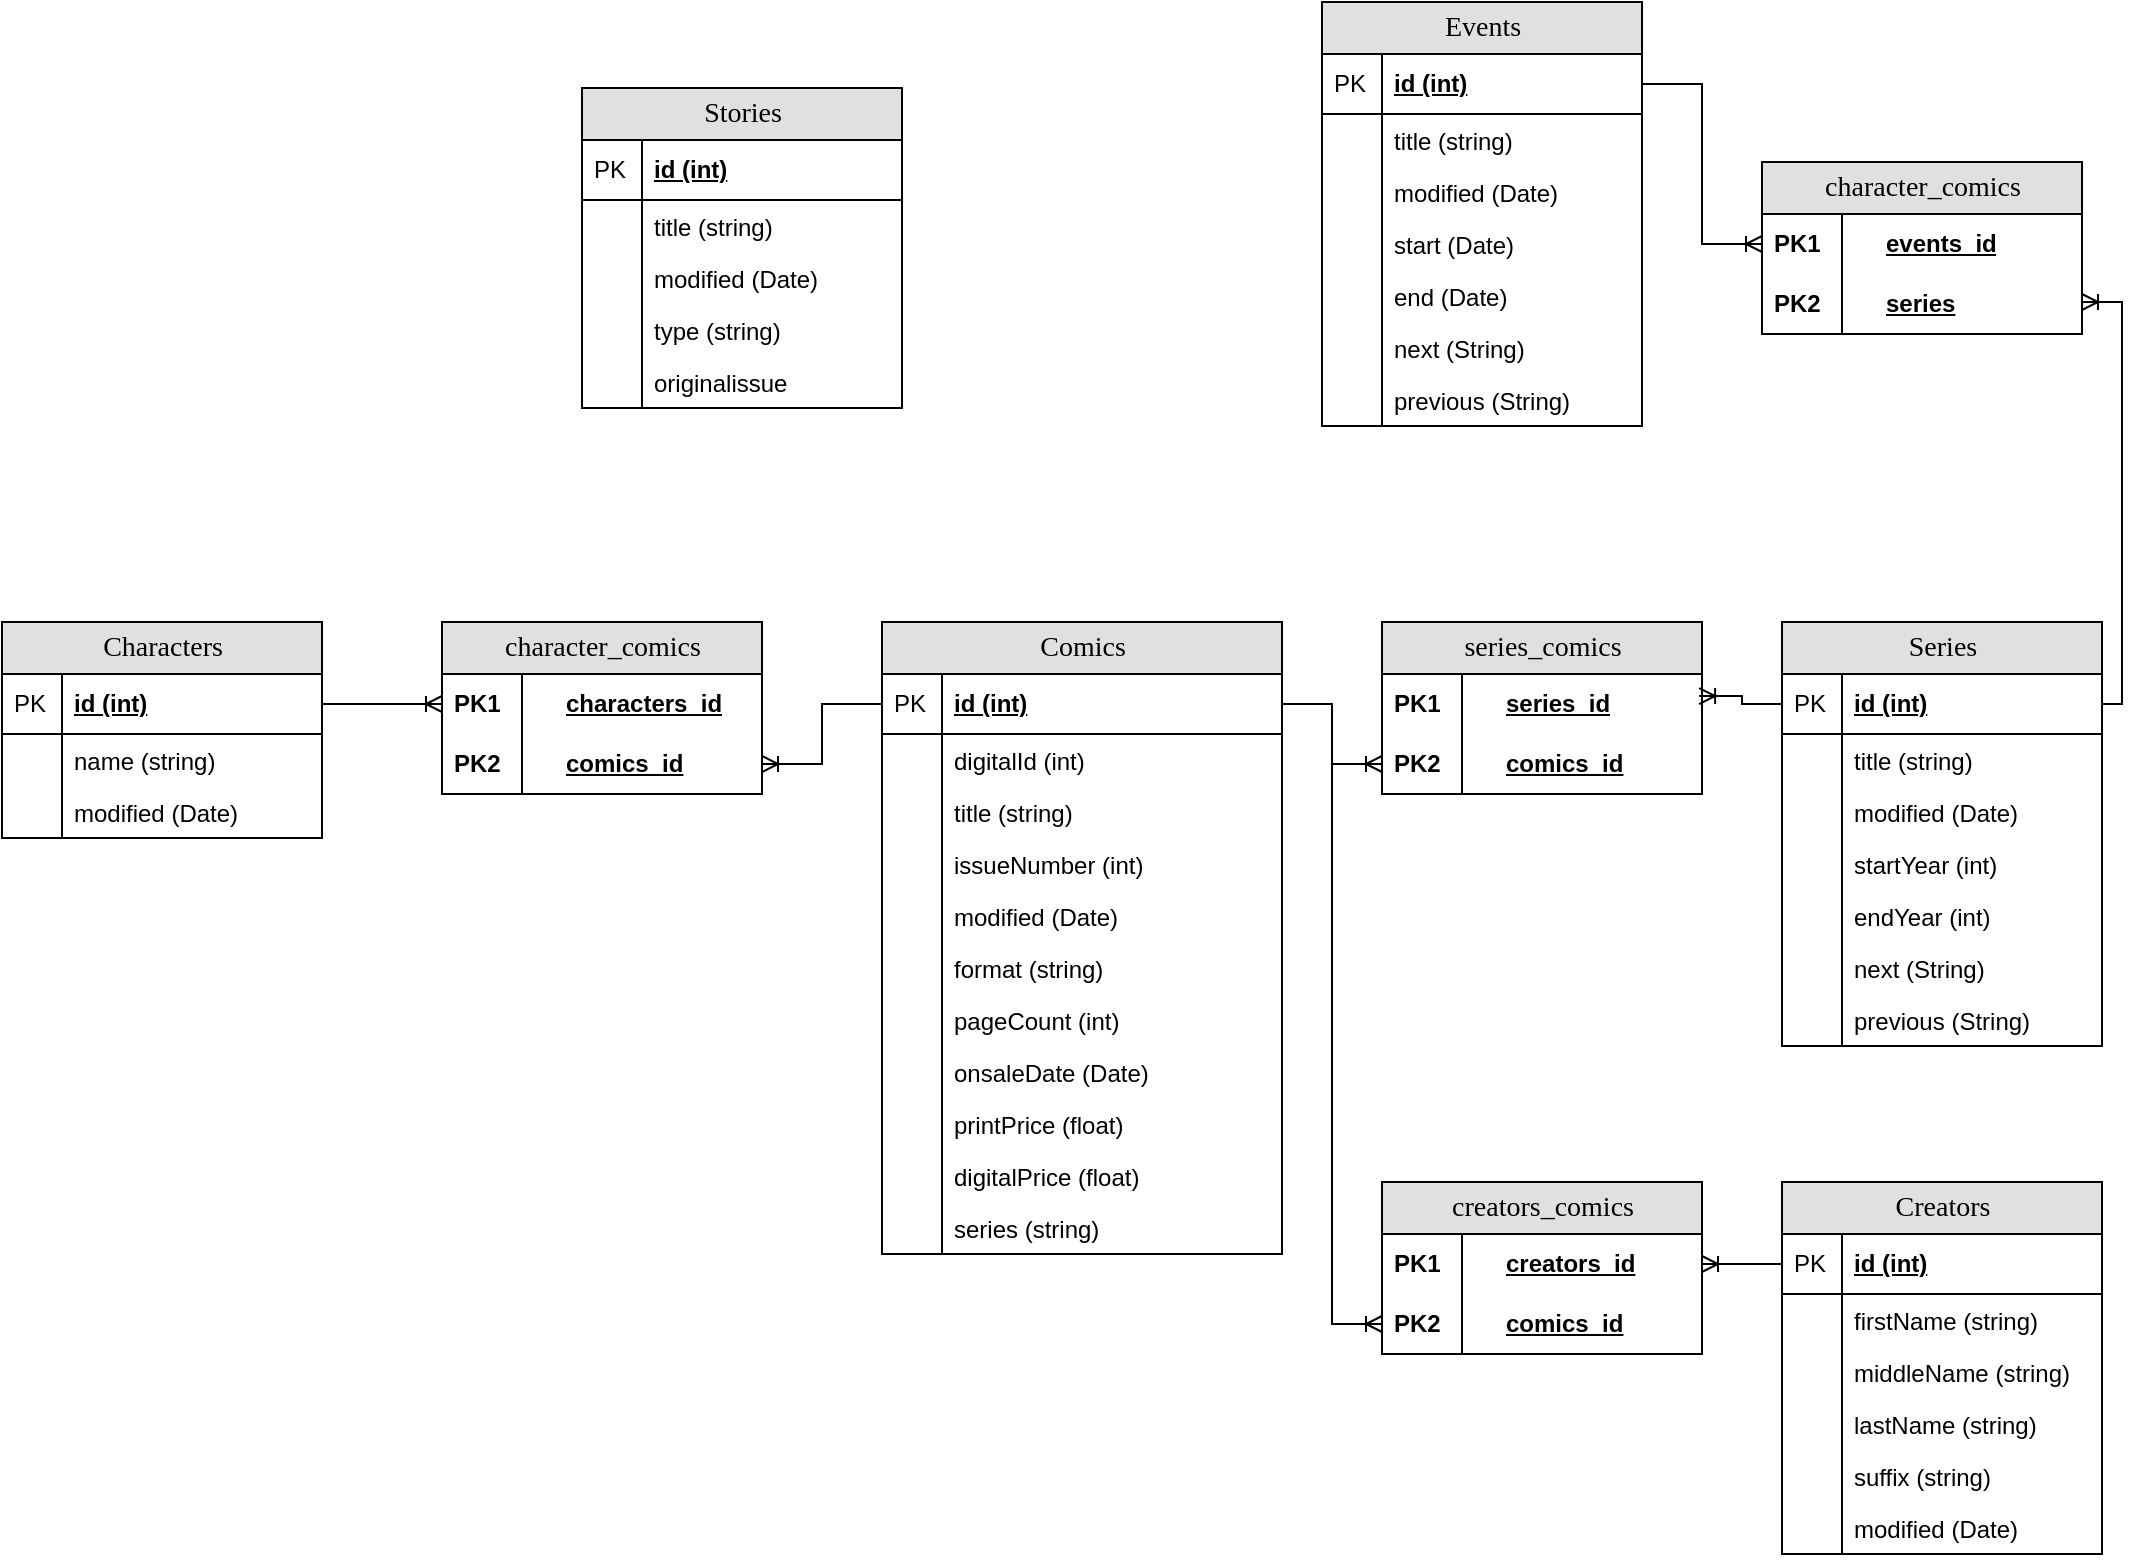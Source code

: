 <mxfile version="21.6.9" type="github" pages="2">
  <diagram name="ERD" id="e56a1550-8fbb-45ad-956c-1786394a9013">
    <mxGraphModel dx="1122" dy="628" grid="1" gridSize="10" guides="1" tooltips="1" connect="1" arrows="1" fold="1" page="1" pageScale="1" pageWidth="1100" pageHeight="850" background="none" math="0" shadow="0">
      <root>
        <mxCell id="0" />
        <mxCell id="1" parent="0" />
        <mxCell id="K67ETLhRjURj1VaG1tj0-1" value="Characters" style="swimlane;html=1;fontStyle=0;childLayout=stackLayout;horizontal=1;startSize=26;fillColor=#e0e0e0;horizontalStack=0;resizeParent=1;resizeLast=0;collapsible=1;marginBottom=0;swimlaneFillColor=#ffffff;align=center;rounded=0;shadow=0;comic=0;labelBackgroundColor=none;strokeWidth=1;fontFamily=Verdana;fontSize=14;swimlaneLine=1;" vertex="1" parent="1">
          <mxGeometry x="30" y="340" width="160" height="108" as="geometry" />
        </mxCell>
        <mxCell id="K67ETLhRjURj1VaG1tj0-2" value="id (int)" style="shape=partialRectangle;top=0;left=0;right=0;bottom=1;html=1;align=left;verticalAlign=middle;fillColor=none;spacingLeft=34;spacingRight=4;whiteSpace=wrap;overflow=hidden;rotatable=0;points=[[0,0.5],[1,0.5]];portConstraint=eastwest;dropTarget=0;fontStyle=5;" vertex="1" parent="K67ETLhRjURj1VaG1tj0-1">
          <mxGeometry y="26" width="160" height="30" as="geometry" />
        </mxCell>
        <mxCell id="K67ETLhRjURj1VaG1tj0-3" value="PK" style="shape=partialRectangle;top=0;left=0;bottom=0;html=1;fillColor=none;align=left;verticalAlign=middle;spacingLeft=4;spacingRight=4;whiteSpace=wrap;overflow=hidden;rotatable=0;points=[];portConstraint=eastwest;part=1;" vertex="1" connectable="0" parent="K67ETLhRjURj1VaG1tj0-2">
          <mxGeometry width="30" height="30" as="geometry" />
        </mxCell>
        <mxCell id="K67ETLhRjURj1VaG1tj0-4" value="name (string)" style="shape=partialRectangle;top=0;left=0;right=0;bottom=0;html=1;align=left;verticalAlign=top;fillColor=none;spacingLeft=34;spacingRight=4;whiteSpace=wrap;overflow=hidden;rotatable=0;points=[[0,0.5],[1,0.5]];portConstraint=eastwest;dropTarget=0;" vertex="1" parent="K67ETLhRjURj1VaG1tj0-1">
          <mxGeometry y="56" width="160" height="26" as="geometry" />
        </mxCell>
        <mxCell id="K67ETLhRjURj1VaG1tj0-5" value="" style="shape=partialRectangle;top=0;left=0;bottom=0;html=1;fillColor=none;align=left;verticalAlign=top;spacingLeft=4;spacingRight=4;whiteSpace=wrap;overflow=hidden;rotatable=0;points=[];portConstraint=eastwest;part=1;" vertex="1" connectable="0" parent="K67ETLhRjURj1VaG1tj0-4">
          <mxGeometry width="30" height="26" as="geometry" />
        </mxCell>
        <mxCell id="K67ETLhRjURj1VaG1tj0-6" value="modified (Date)" style="shape=partialRectangle;top=0;left=0;right=0;bottom=0;html=1;align=left;verticalAlign=top;fillColor=none;spacingLeft=34;spacingRight=4;whiteSpace=wrap;overflow=hidden;rotatable=0;points=[[0,0.5],[1,0.5]];portConstraint=eastwest;dropTarget=0;" vertex="1" parent="K67ETLhRjURj1VaG1tj0-1">
          <mxGeometry y="82" width="160" height="26" as="geometry" />
        </mxCell>
        <mxCell id="K67ETLhRjURj1VaG1tj0-7" value="" style="shape=partialRectangle;top=0;left=0;bottom=0;html=1;fillColor=none;align=left;verticalAlign=top;spacingLeft=4;spacingRight=4;whiteSpace=wrap;overflow=hidden;rotatable=0;points=[];portConstraint=eastwest;part=1;" vertex="1" connectable="0" parent="K67ETLhRjURj1VaG1tj0-6">
          <mxGeometry width="30" height="26" as="geometry" />
        </mxCell>
        <mxCell id="K67ETLhRjURj1VaG1tj0-8" value="Comics" style="swimlane;html=1;fontStyle=0;childLayout=stackLayout;horizontal=1;startSize=26;fillColor=#e0e0e0;horizontalStack=0;resizeParent=1;resizeLast=0;collapsible=1;marginBottom=0;swimlaneFillColor=#ffffff;align=center;rounded=0;shadow=0;comic=0;labelBackgroundColor=none;strokeWidth=1;fontFamily=Verdana;fontSize=14;swimlaneLine=1;" vertex="1" parent="1">
          <mxGeometry x="470" y="340" width="200" height="316" as="geometry" />
        </mxCell>
        <mxCell id="K67ETLhRjURj1VaG1tj0-9" value="id (int)" style="shape=partialRectangle;top=0;left=0;right=0;bottom=1;html=1;align=left;verticalAlign=middle;fillColor=none;spacingLeft=34;spacingRight=4;whiteSpace=wrap;overflow=hidden;rotatable=0;points=[[0,0.5],[1,0.5]];portConstraint=eastwest;dropTarget=0;fontStyle=5;" vertex="1" parent="K67ETLhRjURj1VaG1tj0-8">
          <mxGeometry y="26" width="200" height="30" as="geometry" />
        </mxCell>
        <mxCell id="K67ETLhRjURj1VaG1tj0-10" value="PK" style="shape=partialRectangle;top=0;left=0;bottom=0;html=1;fillColor=none;align=left;verticalAlign=middle;spacingLeft=4;spacingRight=4;whiteSpace=wrap;overflow=hidden;rotatable=0;points=[];portConstraint=eastwest;part=1;" vertex="1" connectable="0" parent="K67ETLhRjURj1VaG1tj0-9">
          <mxGeometry width="30" height="30" as="geometry" />
        </mxCell>
        <mxCell id="K67ETLhRjURj1VaG1tj0-11" value="digitalId (int)" style="shape=partialRectangle;top=0;left=0;right=0;bottom=0;html=1;align=left;verticalAlign=top;fillColor=none;spacingLeft=34;spacingRight=4;whiteSpace=wrap;overflow=hidden;rotatable=0;points=[[0,0.5],[1,0.5]];portConstraint=eastwest;dropTarget=0;" vertex="1" parent="K67ETLhRjURj1VaG1tj0-8">
          <mxGeometry y="56" width="200" height="26" as="geometry" />
        </mxCell>
        <mxCell id="K67ETLhRjURj1VaG1tj0-12" value="" style="shape=partialRectangle;top=0;left=0;bottom=0;html=1;fillColor=none;align=left;verticalAlign=top;spacingLeft=4;spacingRight=4;whiteSpace=wrap;overflow=hidden;rotatable=0;points=[];portConstraint=eastwest;part=1;" vertex="1" connectable="0" parent="K67ETLhRjURj1VaG1tj0-11">
          <mxGeometry width="30" height="26" as="geometry" />
        </mxCell>
        <mxCell id="K67ETLhRjURj1VaG1tj0-13" value="title (string)" style="shape=partialRectangle;top=0;left=0;right=0;bottom=0;html=1;align=left;verticalAlign=top;fillColor=none;spacingLeft=34;spacingRight=4;whiteSpace=wrap;overflow=hidden;rotatable=0;points=[[0,0.5],[1,0.5]];portConstraint=eastwest;dropTarget=0;" vertex="1" parent="K67ETLhRjURj1VaG1tj0-8">
          <mxGeometry y="82" width="200" height="26" as="geometry" />
        </mxCell>
        <mxCell id="K67ETLhRjURj1VaG1tj0-14" value="" style="shape=partialRectangle;top=0;left=0;bottom=0;html=1;fillColor=none;align=left;verticalAlign=top;spacingLeft=4;spacingRight=4;whiteSpace=wrap;overflow=hidden;rotatable=0;points=[];portConstraint=eastwest;part=1;" vertex="1" connectable="0" parent="K67ETLhRjURj1VaG1tj0-13">
          <mxGeometry width="30" height="26" as="geometry" />
        </mxCell>
        <mxCell id="K67ETLhRjURj1VaG1tj0-15" value="issueNumber (int)" style="shape=partialRectangle;top=0;left=0;right=0;bottom=0;html=1;align=left;verticalAlign=top;fillColor=none;spacingLeft=34;spacingRight=4;whiteSpace=wrap;overflow=hidden;rotatable=0;points=[[0,0.5],[1,0.5]];portConstraint=eastwest;dropTarget=0;" vertex="1" parent="K67ETLhRjURj1VaG1tj0-8">
          <mxGeometry y="108" width="200" height="26" as="geometry" />
        </mxCell>
        <mxCell id="K67ETLhRjURj1VaG1tj0-16" value="" style="shape=partialRectangle;top=0;left=0;bottom=0;html=1;fillColor=none;align=left;verticalAlign=top;spacingLeft=4;spacingRight=4;whiteSpace=wrap;overflow=hidden;rotatable=0;points=[];portConstraint=eastwest;part=1;" vertex="1" connectable="0" parent="K67ETLhRjURj1VaG1tj0-15">
          <mxGeometry width="30" height="26" as="geometry" />
        </mxCell>
        <mxCell id="K67ETLhRjURj1VaG1tj0-17" value="modified (Date)" style="shape=partialRectangle;top=0;left=0;right=0;bottom=0;html=1;align=left;verticalAlign=top;fillColor=none;spacingLeft=34;spacingRight=4;whiteSpace=wrap;overflow=hidden;rotatable=0;points=[[0,0.5],[1,0.5]];portConstraint=eastwest;dropTarget=0;" vertex="1" parent="K67ETLhRjURj1VaG1tj0-8">
          <mxGeometry y="134" width="200" height="26" as="geometry" />
        </mxCell>
        <mxCell id="K67ETLhRjURj1VaG1tj0-18" value="" style="shape=partialRectangle;top=0;left=0;bottom=0;html=1;fillColor=none;align=left;verticalAlign=top;spacingLeft=4;spacingRight=4;whiteSpace=wrap;overflow=hidden;rotatable=0;points=[];portConstraint=eastwest;part=1;" vertex="1" connectable="0" parent="K67ETLhRjURj1VaG1tj0-17">
          <mxGeometry width="30" height="26" as="geometry" />
        </mxCell>
        <mxCell id="K67ETLhRjURj1VaG1tj0-19" value="format (string)" style="shape=partialRectangle;top=0;left=0;right=0;bottom=0;html=1;align=left;verticalAlign=top;fillColor=none;spacingLeft=34;spacingRight=4;whiteSpace=wrap;overflow=hidden;rotatable=0;points=[[0,0.5],[1,0.5]];portConstraint=eastwest;dropTarget=0;" vertex="1" parent="K67ETLhRjURj1VaG1tj0-8">
          <mxGeometry y="160" width="200" height="26" as="geometry" />
        </mxCell>
        <mxCell id="K67ETLhRjURj1VaG1tj0-20" value="" style="shape=partialRectangle;top=0;left=0;bottom=0;html=1;fillColor=none;align=left;verticalAlign=top;spacingLeft=4;spacingRight=4;whiteSpace=wrap;overflow=hidden;rotatable=0;points=[];portConstraint=eastwest;part=1;" vertex="1" connectable="0" parent="K67ETLhRjURj1VaG1tj0-19">
          <mxGeometry width="30" height="26" as="geometry" />
        </mxCell>
        <mxCell id="K67ETLhRjURj1VaG1tj0-21" value="pageCount (int)" style="shape=partialRectangle;top=0;left=0;right=0;bottom=0;html=1;align=left;verticalAlign=top;fillColor=none;spacingLeft=34;spacingRight=4;whiteSpace=wrap;overflow=hidden;rotatable=0;points=[[0,0.5],[1,0.5]];portConstraint=eastwest;dropTarget=0;" vertex="1" parent="K67ETLhRjURj1VaG1tj0-8">
          <mxGeometry y="186" width="200" height="26" as="geometry" />
        </mxCell>
        <mxCell id="K67ETLhRjURj1VaG1tj0-22" value="" style="shape=partialRectangle;top=0;left=0;bottom=0;html=1;fillColor=none;align=left;verticalAlign=top;spacingLeft=4;spacingRight=4;whiteSpace=wrap;overflow=hidden;rotatable=0;points=[];portConstraint=eastwest;part=1;" vertex="1" connectable="0" parent="K67ETLhRjURj1VaG1tj0-21">
          <mxGeometry width="30" height="26" as="geometry" />
        </mxCell>
        <mxCell id="K67ETLhRjURj1VaG1tj0-23" value="onsaleDate (Date)" style="shape=partialRectangle;top=0;left=0;right=0;bottom=0;html=1;align=left;verticalAlign=top;fillColor=none;spacingLeft=34;spacingRight=4;whiteSpace=wrap;overflow=hidden;rotatable=0;points=[[0,0.5],[1,0.5]];portConstraint=eastwest;dropTarget=0;" vertex="1" parent="K67ETLhRjURj1VaG1tj0-8">
          <mxGeometry y="212" width="200" height="26" as="geometry" />
        </mxCell>
        <mxCell id="K67ETLhRjURj1VaG1tj0-24" value="" style="shape=partialRectangle;top=0;left=0;bottom=0;html=1;fillColor=none;align=left;verticalAlign=top;spacingLeft=4;spacingRight=4;whiteSpace=wrap;overflow=hidden;rotatable=0;points=[];portConstraint=eastwest;part=1;" vertex="1" connectable="0" parent="K67ETLhRjURj1VaG1tj0-23">
          <mxGeometry width="30" height="26" as="geometry" />
        </mxCell>
        <mxCell id="K67ETLhRjURj1VaG1tj0-25" value="printPrice (float)" style="shape=partialRectangle;top=0;left=0;right=0;bottom=0;html=1;align=left;verticalAlign=top;fillColor=none;spacingLeft=34;spacingRight=4;whiteSpace=wrap;overflow=hidden;rotatable=0;points=[[0,0.5],[1,0.5]];portConstraint=eastwest;dropTarget=0;" vertex="1" parent="K67ETLhRjURj1VaG1tj0-8">
          <mxGeometry y="238" width="200" height="26" as="geometry" />
        </mxCell>
        <mxCell id="K67ETLhRjURj1VaG1tj0-26" value="" style="shape=partialRectangle;top=0;left=0;bottom=0;html=1;fillColor=none;align=left;verticalAlign=top;spacingLeft=4;spacingRight=4;whiteSpace=wrap;overflow=hidden;rotatable=0;points=[];portConstraint=eastwest;part=1;" vertex="1" connectable="0" parent="K67ETLhRjURj1VaG1tj0-25">
          <mxGeometry width="30" height="26" as="geometry" />
        </mxCell>
        <mxCell id="K67ETLhRjURj1VaG1tj0-27" value="digitalPrice (float)" style="shape=partialRectangle;top=0;left=0;right=0;bottom=0;html=1;align=left;verticalAlign=top;fillColor=none;spacingLeft=34;spacingRight=4;whiteSpace=wrap;overflow=hidden;rotatable=0;points=[[0,0.5],[1,0.5]];portConstraint=eastwest;dropTarget=0;" vertex="1" parent="K67ETLhRjURj1VaG1tj0-8">
          <mxGeometry y="264" width="200" height="26" as="geometry" />
        </mxCell>
        <mxCell id="K67ETLhRjURj1VaG1tj0-28" value="" style="shape=partialRectangle;top=0;left=0;bottom=0;html=1;fillColor=none;align=left;verticalAlign=top;spacingLeft=4;spacingRight=4;whiteSpace=wrap;overflow=hidden;rotatable=0;points=[];portConstraint=eastwest;part=1;" vertex="1" connectable="0" parent="K67ETLhRjURj1VaG1tj0-27">
          <mxGeometry width="30" height="26" as="geometry" />
        </mxCell>
        <mxCell id="K67ETLhRjURj1VaG1tj0-29" value="series (string)" style="shape=partialRectangle;top=0;left=0;right=0;bottom=0;html=1;align=left;verticalAlign=top;fillColor=none;spacingLeft=34;spacingRight=4;whiteSpace=wrap;overflow=hidden;rotatable=0;points=[[0,0.5],[1,0.5]];portConstraint=eastwest;dropTarget=0;" vertex="1" parent="K67ETLhRjURj1VaG1tj0-8">
          <mxGeometry y="290" width="200" height="26" as="geometry" />
        </mxCell>
        <mxCell id="K67ETLhRjURj1VaG1tj0-30" value="" style="shape=partialRectangle;top=0;left=0;bottom=0;html=1;fillColor=none;align=left;verticalAlign=top;spacingLeft=4;spacingRight=4;whiteSpace=wrap;overflow=hidden;rotatable=0;points=[];portConstraint=eastwest;part=1;" vertex="1" connectable="0" parent="K67ETLhRjURj1VaG1tj0-29">
          <mxGeometry width="30" height="26" as="geometry" />
        </mxCell>
        <mxCell id="K67ETLhRjURj1VaG1tj0-46" value="Series" style="swimlane;html=1;fontStyle=0;childLayout=stackLayout;horizontal=1;startSize=26;fillColor=#e0e0e0;horizontalStack=0;resizeParent=1;resizeLast=0;collapsible=1;marginBottom=0;swimlaneFillColor=#ffffff;align=center;rounded=0;shadow=0;comic=0;labelBackgroundColor=none;strokeWidth=1;fontFamily=Verdana;fontSize=14;swimlaneLine=1;" vertex="1" parent="1">
          <mxGeometry x="920" y="340" width="160" height="212" as="geometry" />
        </mxCell>
        <mxCell id="K67ETLhRjURj1VaG1tj0-47" value="id (int)" style="shape=partialRectangle;top=0;left=0;right=0;bottom=1;html=1;align=left;verticalAlign=middle;fillColor=none;spacingLeft=34;spacingRight=4;whiteSpace=wrap;overflow=hidden;rotatable=0;points=[[0,0.5],[1,0.5]];portConstraint=eastwest;dropTarget=0;fontStyle=5;" vertex="1" parent="K67ETLhRjURj1VaG1tj0-46">
          <mxGeometry y="26" width="160" height="30" as="geometry" />
        </mxCell>
        <mxCell id="K67ETLhRjURj1VaG1tj0-48" value="PK" style="shape=partialRectangle;top=0;left=0;bottom=0;html=1;fillColor=none;align=left;verticalAlign=middle;spacingLeft=4;spacingRight=4;whiteSpace=wrap;overflow=hidden;rotatable=0;points=[];portConstraint=eastwest;part=1;" vertex="1" connectable="0" parent="K67ETLhRjURj1VaG1tj0-47">
          <mxGeometry width="30" height="30" as="geometry" />
        </mxCell>
        <mxCell id="K67ETLhRjURj1VaG1tj0-49" value="title (string)" style="shape=partialRectangle;top=0;left=0;right=0;bottom=0;html=1;align=left;verticalAlign=top;fillColor=none;spacingLeft=34;spacingRight=4;whiteSpace=wrap;overflow=hidden;rotatable=0;points=[[0,0.5],[1,0.5]];portConstraint=eastwest;dropTarget=0;" vertex="1" parent="K67ETLhRjURj1VaG1tj0-46">
          <mxGeometry y="56" width="160" height="26" as="geometry" />
        </mxCell>
        <mxCell id="K67ETLhRjURj1VaG1tj0-50" value="" style="shape=partialRectangle;top=0;left=0;bottom=0;html=1;fillColor=none;align=left;verticalAlign=top;spacingLeft=4;spacingRight=4;whiteSpace=wrap;overflow=hidden;rotatable=0;points=[];portConstraint=eastwest;part=1;" vertex="1" connectable="0" parent="K67ETLhRjURj1VaG1tj0-49">
          <mxGeometry width="30" height="26" as="geometry" />
        </mxCell>
        <mxCell id="K67ETLhRjURj1VaG1tj0-51" value="modified (Date)" style="shape=partialRectangle;top=0;left=0;right=0;bottom=0;html=1;align=left;verticalAlign=top;fillColor=none;spacingLeft=34;spacingRight=4;whiteSpace=wrap;overflow=hidden;rotatable=0;points=[[0,0.5],[1,0.5]];portConstraint=eastwest;dropTarget=0;" vertex="1" parent="K67ETLhRjURj1VaG1tj0-46">
          <mxGeometry y="82" width="160" height="26" as="geometry" />
        </mxCell>
        <mxCell id="K67ETLhRjURj1VaG1tj0-52" value="" style="shape=partialRectangle;top=0;left=0;bottom=0;html=1;fillColor=none;align=left;verticalAlign=top;spacingLeft=4;spacingRight=4;whiteSpace=wrap;overflow=hidden;rotatable=0;points=[];portConstraint=eastwest;part=1;" vertex="1" connectable="0" parent="K67ETLhRjURj1VaG1tj0-51">
          <mxGeometry width="30" height="26" as="geometry" />
        </mxCell>
        <mxCell id="K67ETLhRjURj1VaG1tj0-53" value="startYear (int)" style="shape=partialRectangle;top=0;left=0;right=0;bottom=0;html=1;align=left;verticalAlign=top;fillColor=none;spacingLeft=34;spacingRight=4;whiteSpace=wrap;overflow=hidden;rotatable=0;points=[[0,0.5],[1,0.5]];portConstraint=eastwest;dropTarget=0;" vertex="1" parent="K67ETLhRjURj1VaG1tj0-46">
          <mxGeometry y="108" width="160" height="26" as="geometry" />
        </mxCell>
        <mxCell id="K67ETLhRjURj1VaG1tj0-54" value="" style="shape=partialRectangle;top=0;left=0;bottom=0;html=1;fillColor=none;align=left;verticalAlign=top;spacingLeft=4;spacingRight=4;whiteSpace=wrap;overflow=hidden;rotatable=0;points=[];portConstraint=eastwest;part=1;" vertex="1" connectable="0" parent="K67ETLhRjURj1VaG1tj0-53">
          <mxGeometry width="30" height="26" as="geometry" />
        </mxCell>
        <mxCell id="K67ETLhRjURj1VaG1tj0-55" value="endYear (int)" style="shape=partialRectangle;top=0;left=0;right=0;bottom=0;html=1;align=left;verticalAlign=top;fillColor=none;spacingLeft=34;spacingRight=4;whiteSpace=wrap;overflow=hidden;rotatable=0;points=[[0,0.5],[1,0.5]];portConstraint=eastwest;dropTarget=0;" vertex="1" parent="K67ETLhRjURj1VaG1tj0-46">
          <mxGeometry y="134" width="160" height="26" as="geometry" />
        </mxCell>
        <mxCell id="K67ETLhRjURj1VaG1tj0-56" value="" style="shape=partialRectangle;top=0;left=0;bottom=0;html=1;fillColor=none;align=left;verticalAlign=top;spacingLeft=4;spacingRight=4;whiteSpace=wrap;overflow=hidden;rotatable=0;points=[];portConstraint=eastwest;part=1;" vertex="1" connectable="0" parent="K67ETLhRjURj1VaG1tj0-55">
          <mxGeometry width="30" height="26" as="geometry" />
        </mxCell>
        <mxCell id="K67ETLhRjURj1VaG1tj0-57" value="next (String)" style="shape=partialRectangle;top=0;left=0;right=0;bottom=0;html=1;align=left;verticalAlign=top;fillColor=none;spacingLeft=34;spacingRight=4;whiteSpace=wrap;overflow=hidden;rotatable=0;points=[[0,0.5],[1,0.5]];portConstraint=eastwest;dropTarget=0;" vertex="1" parent="K67ETLhRjURj1VaG1tj0-46">
          <mxGeometry y="160" width="160" height="26" as="geometry" />
        </mxCell>
        <mxCell id="K67ETLhRjURj1VaG1tj0-58" value="" style="shape=partialRectangle;top=0;left=0;bottom=0;html=1;fillColor=none;align=left;verticalAlign=top;spacingLeft=4;spacingRight=4;whiteSpace=wrap;overflow=hidden;rotatable=0;points=[];portConstraint=eastwest;part=1;" vertex="1" connectable="0" parent="K67ETLhRjURj1VaG1tj0-57">
          <mxGeometry width="30" height="26" as="geometry" />
        </mxCell>
        <mxCell id="K67ETLhRjURj1VaG1tj0-59" value="previous (String)" style="shape=partialRectangle;top=0;left=0;right=0;bottom=0;html=1;align=left;verticalAlign=top;fillColor=none;spacingLeft=34;spacingRight=4;whiteSpace=wrap;overflow=hidden;rotatable=0;points=[[0,0.5],[1,0.5]];portConstraint=eastwest;dropTarget=0;" vertex="1" parent="K67ETLhRjURj1VaG1tj0-46">
          <mxGeometry y="186" width="160" height="26" as="geometry" />
        </mxCell>
        <mxCell id="K67ETLhRjURj1VaG1tj0-60" value="" style="shape=partialRectangle;top=0;left=0;bottom=0;html=1;fillColor=none;align=left;verticalAlign=top;spacingLeft=4;spacingRight=4;whiteSpace=wrap;overflow=hidden;rotatable=0;points=[];portConstraint=eastwest;part=1;" vertex="1" connectable="0" parent="K67ETLhRjURj1VaG1tj0-59">
          <mxGeometry width="30" height="26" as="geometry" />
        </mxCell>
        <mxCell id="K67ETLhRjURj1VaG1tj0-61" value="Stories" style="swimlane;html=1;fontStyle=0;childLayout=stackLayout;horizontal=1;startSize=26;fillColor=#e0e0e0;horizontalStack=0;resizeParent=1;resizeLast=0;collapsible=1;marginBottom=0;swimlaneFillColor=#ffffff;align=center;rounded=0;shadow=0;comic=0;labelBackgroundColor=none;strokeWidth=1;fontFamily=Verdana;fontSize=14;swimlaneLine=1;" vertex="1" parent="1">
          <mxGeometry x="320" y="73" width="160" height="160" as="geometry" />
        </mxCell>
        <mxCell id="K67ETLhRjURj1VaG1tj0-62" value="id (int)" style="shape=partialRectangle;top=0;left=0;right=0;bottom=1;html=1;align=left;verticalAlign=middle;fillColor=none;spacingLeft=34;spacingRight=4;whiteSpace=wrap;overflow=hidden;rotatable=0;points=[[0,0.5],[1,0.5]];portConstraint=eastwest;dropTarget=0;fontStyle=5;" vertex="1" parent="K67ETLhRjURj1VaG1tj0-61">
          <mxGeometry y="26" width="160" height="30" as="geometry" />
        </mxCell>
        <mxCell id="K67ETLhRjURj1VaG1tj0-63" value="PK" style="shape=partialRectangle;top=0;left=0;bottom=0;html=1;fillColor=none;align=left;verticalAlign=middle;spacingLeft=4;spacingRight=4;whiteSpace=wrap;overflow=hidden;rotatable=0;points=[];portConstraint=eastwest;part=1;" vertex="1" connectable="0" parent="K67ETLhRjURj1VaG1tj0-62">
          <mxGeometry width="30" height="30" as="geometry" />
        </mxCell>
        <mxCell id="K67ETLhRjURj1VaG1tj0-64" value="title (string)" style="shape=partialRectangle;top=0;left=0;right=0;bottom=0;html=1;align=left;verticalAlign=top;fillColor=none;spacingLeft=34;spacingRight=4;whiteSpace=wrap;overflow=hidden;rotatable=0;points=[[0,0.5],[1,0.5]];portConstraint=eastwest;dropTarget=0;" vertex="1" parent="K67ETLhRjURj1VaG1tj0-61">
          <mxGeometry y="56" width="160" height="26" as="geometry" />
        </mxCell>
        <mxCell id="K67ETLhRjURj1VaG1tj0-65" value="" style="shape=partialRectangle;top=0;left=0;bottom=0;html=1;fillColor=none;align=left;verticalAlign=top;spacingLeft=4;spacingRight=4;whiteSpace=wrap;overflow=hidden;rotatable=0;points=[];portConstraint=eastwest;part=1;" vertex="1" connectable="0" parent="K67ETLhRjURj1VaG1tj0-64">
          <mxGeometry width="30" height="26" as="geometry" />
        </mxCell>
        <mxCell id="K67ETLhRjURj1VaG1tj0-66" value="modified (Date)" style="shape=partialRectangle;top=0;left=0;right=0;bottom=0;html=1;align=left;verticalAlign=top;fillColor=none;spacingLeft=34;spacingRight=4;whiteSpace=wrap;overflow=hidden;rotatable=0;points=[[0,0.5],[1,0.5]];portConstraint=eastwest;dropTarget=0;" vertex="1" parent="K67ETLhRjURj1VaG1tj0-61">
          <mxGeometry y="82" width="160" height="26" as="geometry" />
        </mxCell>
        <mxCell id="K67ETLhRjURj1VaG1tj0-67" value="" style="shape=partialRectangle;top=0;left=0;bottom=0;html=1;fillColor=none;align=left;verticalAlign=top;spacingLeft=4;spacingRight=4;whiteSpace=wrap;overflow=hidden;rotatable=0;points=[];portConstraint=eastwest;part=1;" vertex="1" connectable="0" parent="K67ETLhRjURj1VaG1tj0-66">
          <mxGeometry width="30" height="26" as="geometry" />
        </mxCell>
        <mxCell id="K67ETLhRjURj1VaG1tj0-68" value="type (string)" style="shape=partialRectangle;top=0;left=0;right=0;bottom=0;html=1;align=left;verticalAlign=top;fillColor=none;spacingLeft=34;spacingRight=4;whiteSpace=wrap;overflow=hidden;rotatable=0;points=[[0,0.5],[1,0.5]];portConstraint=eastwest;dropTarget=0;" vertex="1" parent="K67ETLhRjURj1VaG1tj0-61">
          <mxGeometry y="108" width="160" height="26" as="geometry" />
        </mxCell>
        <mxCell id="K67ETLhRjURj1VaG1tj0-69" value="" style="shape=partialRectangle;top=0;left=0;bottom=0;html=1;fillColor=none;align=left;verticalAlign=top;spacingLeft=4;spacingRight=4;whiteSpace=wrap;overflow=hidden;rotatable=0;points=[];portConstraint=eastwest;part=1;" vertex="1" connectable="0" parent="K67ETLhRjURj1VaG1tj0-68">
          <mxGeometry width="30" height="26" as="geometry" />
        </mxCell>
        <mxCell id="K67ETLhRjURj1VaG1tj0-70" value="originalissue" style="shape=partialRectangle;top=0;left=0;right=0;bottom=0;html=1;align=left;verticalAlign=top;fillColor=none;spacingLeft=34;spacingRight=4;whiteSpace=wrap;overflow=hidden;rotatable=0;points=[[0,0.5],[1,0.5]];portConstraint=eastwest;dropTarget=0;" vertex="1" parent="K67ETLhRjURj1VaG1tj0-61">
          <mxGeometry y="134" width="160" height="26" as="geometry" />
        </mxCell>
        <mxCell id="K67ETLhRjURj1VaG1tj0-71" value="" style="shape=partialRectangle;top=0;left=0;bottom=0;html=1;fillColor=none;align=left;verticalAlign=top;spacingLeft=4;spacingRight=4;whiteSpace=wrap;overflow=hidden;rotatable=0;points=[];portConstraint=eastwest;part=1;" vertex="1" connectable="0" parent="K67ETLhRjURj1VaG1tj0-70">
          <mxGeometry width="30" height="26" as="geometry" />
        </mxCell>
        <mxCell id="_vu4nqrrAOwkrrJv5Uz5-1" value="character_comics" style="swimlane;html=1;fontStyle=0;childLayout=stackLayout;horizontal=1;startSize=26;fillColor=#e0e0e0;horizontalStack=0;resizeParent=1;resizeLast=0;collapsible=1;marginBottom=0;swimlaneFillColor=#ffffff;align=center;rounded=0;shadow=0;comic=0;labelBackgroundColor=none;strokeWidth=1;fontFamily=Verdana;fontSize=14" vertex="1" parent="1">
          <mxGeometry x="250" y="340" width="160" height="86" as="geometry" />
        </mxCell>
        <mxCell id="_vu4nqrrAOwkrrJv5Uz5-2" value="characters_id" style="shape=partialRectangle;top=0;left=0;right=0;bottom=0;html=1;align=left;verticalAlign=middle;fillColor=none;spacingLeft=60;spacingRight=4;whiteSpace=wrap;overflow=hidden;rotatable=0;points=[[0,0.5],[1,0.5]];portConstraint=eastwest;dropTarget=0;fontStyle=5;" vertex="1" parent="_vu4nqrrAOwkrrJv5Uz5-1">
          <mxGeometry y="26" width="160" height="30" as="geometry" />
        </mxCell>
        <mxCell id="_vu4nqrrAOwkrrJv5Uz5-3" value="PK1" style="shape=partialRectangle;fontStyle=1;top=0;left=0;bottom=0;html=1;fillColor=none;align=left;verticalAlign=middle;spacingLeft=4;spacingRight=4;whiteSpace=wrap;overflow=hidden;rotatable=0;points=[];portConstraint=eastwest;part=1;" vertex="1" connectable="0" parent="_vu4nqrrAOwkrrJv5Uz5-2">
          <mxGeometry width="40" height="30" as="geometry" />
        </mxCell>
        <mxCell id="_vu4nqrrAOwkrrJv5Uz5-4" value="comics_id" style="shape=partialRectangle;top=0;left=0;right=0;bottom=1;html=1;align=left;verticalAlign=middle;fillColor=none;spacingLeft=60;spacingRight=4;whiteSpace=wrap;overflow=hidden;rotatable=0;points=[[0,0.5],[1,0.5]];portConstraint=eastwest;dropTarget=0;fontStyle=5;" vertex="1" parent="_vu4nqrrAOwkrrJv5Uz5-1">
          <mxGeometry y="56" width="160" height="30" as="geometry" />
        </mxCell>
        <mxCell id="_vu4nqrrAOwkrrJv5Uz5-5" value="PK2" style="shape=partialRectangle;fontStyle=1;top=0;left=0;bottom=0;html=1;fillColor=none;align=left;verticalAlign=middle;spacingLeft=4;spacingRight=4;whiteSpace=wrap;overflow=hidden;rotatable=0;points=[];portConstraint=eastwest;part=1;" vertex="1" connectable="0" parent="_vu4nqrrAOwkrrJv5Uz5-4">
          <mxGeometry width="40" height="30" as="geometry" />
        </mxCell>
        <mxCell id="_vu4nqrrAOwkrrJv5Uz5-8" style="edgeStyle=orthogonalEdgeStyle;rounded=0;orthogonalLoop=1;jettySize=auto;html=1;endArrow=ERoneToMany;endFill=0;" edge="1" parent="1" source="K67ETLhRjURj1VaG1tj0-2" target="_vu4nqrrAOwkrrJv5Uz5-2">
          <mxGeometry relative="1" as="geometry" />
        </mxCell>
        <mxCell id="_vu4nqrrAOwkrrJv5Uz5-9" style="rounded=0;orthogonalLoop=1;jettySize=auto;html=1;endArrow=ERoneToMany;endFill=0;exitX=0;exitY=0.5;exitDx=0;exitDy=0;entryX=1;entryY=0.5;entryDx=0;entryDy=0;elbow=vertical;edgeStyle=orthogonalEdgeStyle;" edge="1" parent="1" source="K67ETLhRjURj1VaG1tj0-9" target="_vu4nqrrAOwkrrJv5Uz5-4">
          <mxGeometry relative="1" as="geometry">
            <mxPoint x="200" y="391" as="sourcePoint" />
            <mxPoint x="260" y="391" as="targetPoint" />
          </mxGeometry>
        </mxCell>
        <mxCell id="_vu4nqrrAOwkrrJv5Uz5-10" value="character_comics" style="swimlane;html=1;fontStyle=0;childLayout=stackLayout;horizontal=1;startSize=26;fillColor=#e0e0e0;horizontalStack=0;resizeParent=1;resizeLast=0;collapsible=1;marginBottom=0;swimlaneFillColor=#ffffff;align=center;rounded=0;shadow=0;comic=0;labelBackgroundColor=none;strokeWidth=1;fontFamily=Verdana;fontSize=14" vertex="1" parent="1">
          <mxGeometry x="910" y="110" width="160" height="86" as="geometry" />
        </mxCell>
        <mxCell id="_vu4nqrrAOwkrrJv5Uz5-11" value="events_id" style="shape=partialRectangle;top=0;left=0;right=0;bottom=0;html=1;align=left;verticalAlign=middle;fillColor=none;spacingLeft=60;spacingRight=4;whiteSpace=wrap;overflow=hidden;rotatable=0;points=[[0,0.5],[1,0.5]];portConstraint=eastwest;dropTarget=0;fontStyle=5;" vertex="1" parent="_vu4nqrrAOwkrrJv5Uz5-10">
          <mxGeometry y="26" width="160" height="30" as="geometry" />
        </mxCell>
        <mxCell id="_vu4nqrrAOwkrrJv5Uz5-12" value="PK1" style="shape=partialRectangle;fontStyle=1;top=0;left=0;bottom=0;html=1;fillColor=none;align=left;verticalAlign=middle;spacingLeft=4;spacingRight=4;whiteSpace=wrap;overflow=hidden;rotatable=0;points=[];portConstraint=eastwest;part=1;" vertex="1" connectable="0" parent="_vu4nqrrAOwkrrJv5Uz5-11">
          <mxGeometry width="40" height="30" as="geometry" />
        </mxCell>
        <mxCell id="_vu4nqrrAOwkrrJv5Uz5-13" value="series" style="shape=partialRectangle;top=0;left=0;right=0;bottom=1;html=1;align=left;verticalAlign=middle;fillColor=none;spacingLeft=60;spacingRight=4;whiteSpace=wrap;overflow=hidden;rotatable=0;points=[[0,0.5],[1,0.5]];portConstraint=eastwest;dropTarget=0;fontStyle=5;" vertex="1" parent="_vu4nqrrAOwkrrJv5Uz5-10">
          <mxGeometry y="56" width="160" height="30" as="geometry" />
        </mxCell>
        <mxCell id="_vu4nqrrAOwkrrJv5Uz5-14" value="PK2" style="shape=partialRectangle;fontStyle=1;top=0;left=0;bottom=0;html=1;fillColor=none;align=left;verticalAlign=middle;spacingLeft=4;spacingRight=4;whiteSpace=wrap;overflow=hidden;rotatable=0;points=[];portConstraint=eastwest;part=1;" vertex="1" connectable="0" parent="_vu4nqrrAOwkrrJv5Uz5-13">
          <mxGeometry width="40" height="30" as="geometry" />
        </mxCell>
        <mxCell id="_vu4nqrrAOwkrrJv5Uz5-15" value="Events" style="swimlane;html=1;fontStyle=0;childLayout=stackLayout;horizontal=1;startSize=26;fillColor=#e0e0e0;horizontalStack=0;resizeParent=1;resizeLast=0;collapsible=1;marginBottom=0;swimlaneFillColor=#ffffff;align=center;rounded=0;shadow=0;comic=0;labelBackgroundColor=none;strokeWidth=1;fontFamily=Verdana;fontSize=14;swimlaneLine=1;" vertex="1" parent="1">
          <mxGeometry x="690" y="30" width="160" height="212" as="geometry" />
        </mxCell>
        <mxCell id="_vu4nqrrAOwkrrJv5Uz5-16" value="id (int)" style="shape=partialRectangle;top=0;left=0;right=0;bottom=1;html=1;align=left;verticalAlign=middle;fillColor=none;spacingLeft=34;spacingRight=4;whiteSpace=wrap;overflow=hidden;rotatable=0;points=[[0,0.5],[1,0.5]];portConstraint=eastwest;dropTarget=0;fontStyle=5;" vertex="1" parent="_vu4nqrrAOwkrrJv5Uz5-15">
          <mxGeometry y="26" width="160" height="30" as="geometry" />
        </mxCell>
        <mxCell id="_vu4nqrrAOwkrrJv5Uz5-17" value="PK" style="shape=partialRectangle;top=0;left=0;bottom=0;html=1;fillColor=none;align=left;verticalAlign=middle;spacingLeft=4;spacingRight=4;whiteSpace=wrap;overflow=hidden;rotatable=0;points=[];portConstraint=eastwest;part=1;" vertex="1" connectable="0" parent="_vu4nqrrAOwkrrJv5Uz5-16">
          <mxGeometry width="30" height="30" as="geometry" />
        </mxCell>
        <mxCell id="_vu4nqrrAOwkrrJv5Uz5-18" value="title (string)" style="shape=partialRectangle;top=0;left=0;right=0;bottom=0;html=1;align=left;verticalAlign=top;fillColor=none;spacingLeft=34;spacingRight=4;whiteSpace=wrap;overflow=hidden;rotatable=0;points=[[0,0.5],[1,0.5]];portConstraint=eastwest;dropTarget=0;" vertex="1" parent="_vu4nqrrAOwkrrJv5Uz5-15">
          <mxGeometry y="56" width="160" height="26" as="geometry" />
        </mxCell>
        <mxCell id="_vu4nqrrAOwkrrJv5Uz5-19" value="" style="shape=partialRectangle;top=0;left=0;bottom=0;html=1;fillColor=none;align=left;verticalAlign=top;spacingLeft=4;spacingRight=4;whiteSpace=wrap;overflow=hidden;rotatable=0;points=[];portConstraint=eastwest;part=1;" vertex="1" connectable="0" parent="_vu4nqrrAOwkrrJv5Uz5-18">
          <mxGeometry width="30" height="26" as="geometry" />
        </mxCell>
        <mxCell id="_vu4nqrrAOwkrrJv5Uz5-20" value="modified (Date)" style="shape=partialRectangle;top=0;left=0;right=0;bottom=0;html=1;align=left;verticalAlign=top;fillColor=none;spacingLeft=34;spacingRight=4;whiteSpace=wrap;overflow=hidden;rotatable=0;points=[[0,0.5],[1,0.5]];portConstraint=eastwest;dropTarget=0;" vertex="1" parent="_vu4nqrrAOwkrrJv5Uz5-15">
          <mxGeometry y="82" width="160" height="26" as="geometry" />
        </mxCell>
        <mxCell id="_vu4nqrrAOwkrrJv5Uz5-21" value="" style="shape=partialRectangle;top=0;left=0;bottom=0;html=1;fillColor=none;align=left;verticalAlign=top;spacingLeft=4;spacingRight=4;whiteSpace=wrap;overflow=hidden;rotatable=0;points=[];portConstraint=eastwest;part=1;" vertex="1" connectable="0" parent="_vu4nqrrAOwkrrJv5Uz5-20">
          <mxGeometry width="30" height="26" as="geometry" />
        </mxCell>
        <mxCell id="_vu4nqrrAOwkrrJv5Uz5-22" value="start (Date)" style="shape=partialRectangle;top=0;left=0;right=0;bottom=0;html=1;align=left;verticalAlign=top;fillColor=none;spacingLeft=34;spacingRight=4;whiteSpace=wrap;overflow=hidden;rotatable=0;points=[[0,0.5],[1,0.5]];portConstraint=eastwest;dropTarget=0;" vertex="1" parent="_vu4nqrrAOwkrrJv5Uz5-15">
          <mxGeometry y="108" width="160" height="26" as="geometry" />
        </mxCell>
        <mxCell id="_vu4nqrrAOwkrrJv5Uz5-23" value="" style="shape=partialRectangle;top=0;left=0;bottom=0;html=1;fillColor=none;align=left;verticalAlign=top;spacingLeft=4;spacingRight=4;whiteSpace=wrap;overflow=hidden;rotatable=0;points=[];portConstraint=eastwest;part=1;" vertex="1" connectable="0" parent="_vu4nqrrAOwkrrJv5Uz5-22">
          <mxGeometry width="30" height="26" as="geometry" />
        </mxCell>
        <mxCell id="_vu4nqrrAOwkrrJv5Uz5-24" value="end (Date)" style="shape=partialRectangle;top=0;left=0;right=0;bottom=0;html=1;align=left;verticalAlign=top;fillColor=none;spacingLeft=34;spacingRight=4;whiteSpace=wrap;overflow=hidden;rotatable=0;points=[[0,0.5],[1,0.5]];portConstraint=eastwest;dropTarget=0;" vertex="1" parent="_vu4nqrrAOwkrrJv5Uz5-15">
          <mxGeometry y="134" width="160" height="26" as="geometry" />
        </mxCell>
        <mxCell id="_vu4nqrrAOwkrrJv5Uz5-25" value="" style="shape=partialRectangle;top=0;left=0;bottom=0;html=1;fillColor=none;align=left;verticalAlign=top;spacingLeft=4;spacingRight=4;whiteSpace=wrap;overflow=hidden;rotatable=0;points=[];portConstraint=eastwest;part=1;" vertex="1" connectable="0" parent="_vu4nqrrAOwkrrJv5Uz5-24">
          <mxGeometry width="30" height="26" as="geometry" />
        </mxCell>
        <mxCell id="_vu4nqrrAOwkrrJv5Uz5-26" value="next (String)" style="shape=partialRectangle;top=0;left=0;right=0;bottom=0;html=1;align=left;verticalAlign=top;fillColor=none;spacingLeft=34;spacingRight=4;whiteSpace=wrap;overflow=hidden;rotatable=0;points=[[0,0.5],[1,0.5]];portConstraint=eastwest;dropTarget=0;" vertex="1" parent="_vu4nqrrAOwkrrJv5Uz5-15">
          <mxGeometry y="160" width="160" height="26" as="geometry" />
        </mxCell>
        <mxCell id="_vu4nqrrAOwkrrJv5Uz5-27" value="" style="shape=partialRectangle;top=0;left=0;bottom=0;html=1;fillColor=none;align=left;verticalAlign=top;spacingLeft=4;spacingRight=4;whiteSpace=wrap;overflow=hidden;rotatable=0;points=[];portConstraint=eastwest;part=1;" vertex="1" connectable="0" parent="_vu4nqrrAOwkrrJv5Uz5-26">
          <mxGeometry width="30" height="26" as="geometry" />
        </mxCell>
        <mxCell id="_vu4nqrrAOwkrrJv5Uz5-28" value="previous (String)" style="shape=partialRectangle;top=0;left=0;right=0;bottom=0;html=1;align=left;verticalAlign=top;fillColor=none;spacingLeft=34;spacingRight=4;whiteSpace=wrap;overflow=hidden;rotatable=0;points=[[0,0.5],[1,0.5]];portConstraint=eastwest;dropTarget=0;" vertex="1" parent="_vu4nqrrAOwkrrJv5Uz5-15">
          <mxGeometry y="186" width="160" height="26" as="geometry" />
        </mxCell>
        <mxCell id="_vu4nqrrAOwkrrJv5Uz5-29" value="" style="shape=partialRectangle;top=0;left=0;bottom=0;html=1;fillColor=none;align=left;verticalAlign=top;spacingLeft=4;spacingRight=4;whiteSpace=wrap;overflow=hidden;rotatable=0;points=[];portConstraint=eastwest;part=1;" vertex="1" connectable="0" parent="_vu4nqrrAOwkrrJv5Uz5-28">
          <mxGeometry width="30" height="26" as="geometry" />
        </mxCell>
        <mxCell id="emV6jfIEmKHgdy8ecg-z-1" value="series_comics" style="swimlane;html=1;fontStyle=0;childLayout=stackLayout;horizontal=1;startSize=26;fillColor=#e0e0e0;horizontalStack=0;resizeParent=1;resizeLast=0;collapsible=1;marginBottom=0;swimlaneFillColor=#ffffff;align=center;rounded=0;shadow=0;comic=0;labelBackgroundColor=none;strokeWidth=1;fontFamily=Verdana;fontSize=14" vertex="1" parent="1">
          <mxGeometry x="720" y="340" width="160" height="86" as="geometry" />
        </mxCell>
        <mxCell id="emV6jfIEmKHgdy8ecg-z-2" value="series_id" style="shape=partialRectangle;top=0;left=0;right=0;bottom=0;html=1;align=left;verticalAlign=middle;fillColor=none;spacingLeft=60;spacingRight=4;whiteSpace=wrap;overflow=hidden;rotatable=0;points=[[0,0.5],[1,0.5]];portConstraint=eastwest;dropTarget=0;fontStyle=5;" vertex="1" parent="emV6jfIEmKHgdy8ecg-z-1">
          <mxGeometry y="26" width="160" height="30" as="geometry" />
        </mxCell>
        <mxCell id="emV6jfIEmKHgdy8ecg-z-3" value="PK1" style="shape=partialRectangle;fontStyle=1;top=0;left=0;bottom=0;html=1;fillColor=none;align=left;verticalAlign=middle;spacingLeft=4;spacingRight=4;whiteSpace=wrap;overflow=hidden;rotatable=0;points=[];portConstraint=eastwest;part=1;" vertex="1" connectable="0" parent="emV6jfIEmKHgdy8ecg-z-2">
          <mxGeometry width="40" height="30" as="geometry" />
        </mxCell>
        <mxCell id="emV6jfIEmKHgdy8ecg-z-4" value="comics_id" style="shape=partialRectangle;top=0;left=0;right=0;bottom=1;html=1;align=left;verticalAlign=middle;fillColor=none;spacingLeft=60;spacingRight=4;whiteSpace=wrap;overflow=hidden;rotatable=0;points=[[0,0.5],[1,0.5]];portConstraint=eastwest;dropTarget=0;fontStyle=5;" vertex="1" parent="emV6jfIEmKHgdy8ecg-z-1">
          <mxGeometry y="56" width="160" height="30" as="geometry" />
        </mxCell>
        <mxCell id="emV6jfIEmKHgdy8ecg-z-5" value="PK2" style="shape=partialRectangle;fontStyle=1;top=0;left=0;bottom=0;html=1;fillColor=none;align=left;verticalAlign=middle;spacingLeft=4;spacingRight=4;whiteSpace=wrap;overflow=hidden;rotatable=0;points=[];portConstraint=eastwest;part=1;" vertex="1" connectable="0" parent="emV6jfIEmKHgdy8ecg-z-4">
          <mxGeometry width="40" height="30" as="geometry" />
        </mxCell>
        <mxCell id="emV6jfIEmKHgdy8ecg-z-21" style="edgeStyle=orthogonalEdgeStyle;rounded=0;orthogonalLoop=1;jettySize=auto;html=1;endArrow=ERoneToMany;endFill=0;entryX=0.991;entryY=0.367;entryDx=0;entryDy=0;entryPerimeter=0;" edge="1" parent="1" source="K67ETLhRjURj1VaG1tj0-47" target="emV6jfIEmKHgdy8ecg-z-2">
          <mxGeometry relative="1" as="geometry">
            <mxPoint x="590" y="310" as="sourcePoint" />
            <mxPoint x="650" y="310" as="targetPoint" />
          </mxGeometry>
        </mxCell>
        <mxCell id="emV6jfIEmKHgdy8ecg-z-22" style="edgeStyle=orthogonalEdgeStyle;rounded=0;orthogonalLoop=1;jettySize=auto;html=1;endArrow=ERoneToMany;endFill=0;entryX=0;entryY=0.5;entryDx=0;entryDy=0;exitX=1;exitY=0.5;exitDx=0;exitDy=0;" edge="1" parent="1" source="K67ETLhRjURj1VaG1tj0-9" target="emV6jfIEmKHgdy8ecg-z-4">
          <mxGeometry relative="1" as="geometry">
            <mxPoint x="930" y="381" as="sourcePoint" />
            <mxPoint x="889" y="387" as="targetPoint" />
          </mxGeometry>
        </mxCell>
        <mxCell id="tyd4qqAGGsBImePiV5ju-1" value="Creators" style="swimlane;html=1;fontStyle=0;childLayout=stackLayout;horizontal=1;startSize=26;fillColor=#e0e0e0;horizontalStack=0;resizeParent=1;resizeLast=0;collapsible=1;marginBottom=0;swimlaneFillColor=#ffffff;align=center;rounded=0;shadow=0;comic=0;labelBackgroundColor=none;strokeWidth=1;fontFamily=Verdana;fontSize=14;swimlaneLine=1;" vertex="1" parent="1">
          <mxGeometry x="920" y="620" width="160" height="186" as="geometry" />
        </mxCell>
        <mxCell id="tyd4qqAGGsBImePiV5ju-2" value="id (int)" style="shape=partialRectangle;top=0;left=0;right=0;bottom=1;html=1;align=left;verticalAlign=middle;fillColor=none;spacingLeft=34;spacingRight=4;whiteSpace=wrap;overflow=hidden;rotatable=0;points=[[0,0.5],[1,0.5]];portConstraint=eastwest;dropTarget=0;fontStyle=5;" vertex="1" parent="tyd4qqAGGsBImePiV5ju-1">
          <mxGeometry y="26" width="160" height="30" as="geometry" />
        </mxCell>
        <mxCell id="tyd4qqAGGsBImePiV5ju-3" value="PK" style="shape=partialRectangle;top=0;left=0;bottom=0;html=1;fillColor=none;align=left;verticalAlign=middle;spacingLeft=4;spacingRight=4;whiteSpace=wrap;overflow=hidden;rotatable=0;points=[];portConstraint=eastwest;part=1;" vertex="1" connectable="0" parent="tyd4qqAGGsBImePiV5ju-2">
          <mxGeometry width="30" height="30" as="geometry" />
        </mxCell>
        <mxCell id="tyd4qqAGGsBImePiV5ju-4" value="firstName (string)" style="shape=partialRectangle;top=0;left=0;right=0;bottom=0;html=1;align=left;verticalAlign=top;fillColor=none;spacingLeft=34;spacingRight=4;whiteSpace=wrap;overflow=hidden;rotatable=0;points=[[0,0.5],[1,0.5]];portConstraint=eastwest;dropTarget=0;" vertex="1" parent="tyd4qqAGGsBImePiV5ju-1">
          <mxGeometry y="56" width="160" height="26" as="geometry" />
        </mxCell>
        <mxCell id="tyd4qqAGGsBImePiV5ju-5" value="" style="shape=partialRectangle;top=0;left=0;bottom=0;html=1;fillColor=none;align=left;verticalAlign=top;spacingLeft=4;spacingRight=4;whiteSpace=wrap;overflow=hidden;rotatable=0;points=[];portConstraint=eastwest;part=1;" vertex="1" connectable="0" parent="tyd4qqAGGsBImePiV5ju-4">
          <mxGeometry width="30" height="26" as="geometry" />
        </mxCell>
        <mxCell id="tyd4qqAGGsBImePiV5ju-6" value="middleName (string)" style="shape=partialRectangle;top=0;left=0;right=0;bottom=0;html=1;align=left;verticalAlign=top;fillColor=none;spacingLeft=34;spacingRight=4;whiteSpace=wrap;overflow=hidden;rotatable=0;points=[[0,0.5],[1,0.5]];portConstraint=eastwest;dropTarget=0;" vertex="1" parent="tyd4qqAGGsBImePiV5ju-1">
          <mxGeometry y="82" width="160" height="26" as="geometry" />
        </mxCell>
        <mxCell id="tyd4qqAGGsBImePiV5ju-7" value="" style="shape=partialRectangle;top=0;left=0;bottom=0;html=1;fillColor=none;align=left;verticalAlign=top;spacingLeft=4;spacingRight=4;whiteSpace=wrap;overflow=hidden;rotatable=0;points=[];portConstraint=eastwest;part=1;" vertex="1" connectable="0" parent="tyd4qqAGGsBImePiV5ju-6">
          <mxGeometry width="30" height="26" as="geometry" />
        </mxCell>
        <mxCell id="tyd4qqAGGsBImePiV5ju-8" value="lastName (string)" style="shape=partialRectangle;top=0;left=0;right=0;bottom=0;html=1;align=left;verticalAlign=top;fillColor=none;spacingLeft=34;spacingRight=4;whiteSpace=wrap;overflow=hidden;rotatable=0;points=[[0,0.5],[1,0.5]];portConstraint=eastwest;dropTarget=0;" vertex="1" parent="tyd4qqAGGsBImePiV5ju-1">
          <mxGeometry y="108" width="160" height="26" as="geometry" />
        </mxCell>
        <mxCell id="tyd4qqAGGsBImePiV5ju-9" value="" style="shape=partialRectangle;top=0;left=0;bottom=0;html=1;fillColor=none;align=left;verticalAlign=top;spacingLeft=4;spacingRight=4;whiteSpace=wrap;overflow=hidden;rotatable=0;points=[];portConstraint=eastwest;part=1;" vertex="1" connectable="0" parent="tyd4qqAGGsBImePiV5ju-8">
          <mxGeometry width="30" height="26" as="geometry" />
        </mxCell>
        <mxCell id="tyd4qqAGGsBImePiV5ju-10" value="suffix (string)" style="shape=partialRectangle;top=0;left=0;right=0;bottom=0;html=1;align=left;verticalAlign=top;fillColor=none;spacingLeft=34;spacingRight=4;whiteSpace=wrap;overflow=hidden;rotatable=0;points=[[0,0.5],[1,0.5]];portConstraint=eastwest;dropTarget=0;" vertex="1" parent="tyd4qqAGGsBImePiV5ju-1">
          <mxGeometry y="134" width="160" height="26" as="geometry" />
        </mxCell>
        <mxCell id="tyd4qqAGGsBImePiV5ju-11" value="" style="shape=partialRectangle;top=0;left=0;bottom=0;html=1;fillColor=none;align=left;verticalAlign=top;spacingLeft=4;spacingRight=4;whiteSpace=wrap;overflow=hidden;rotatable=0;points=[];portConstraint=eastwest;part=1;" vertex="1" connectable="0" parent="tyd4qqAGGsBImePiV5ju-10">
          <mxGeometry width="30" height="26" as="geometry" />
        </mxCell>
        <mxCell id="tyd4qqAGGsBImePiV5ju-12" value="modified (Date)" style="shape=partialRectangle;top=0;left=0;right=0;bottom=0;html=1;align=left;verticalAlign=top;fillColor=none;spacingLeft=34;spacingRight=4;whiteSpace=wrap;overflow=hidden;rotatable=0;points=[[0,0.5],[1,0.5]];portConstraint=eastwest;dropTarget=0;" vertex="1" parent="tyd4qqAGGsBImePiV5ju-1">
          <mxGeometry y="160" width="160" height="26" as="geometry" />
        </mxCell>
        <mxCell id="tyd4qqAGGsBImePiV5ju-13" value="" style="shape=partialRectangle;top=0;left=0;bottom=0;html=1;fillColor=none;align=left;verticalAlign=top;spacingLeft=4;spacingRight=4;whiteSpace=wrap;overflow=hidden;rotatable=0;points=[];portConstraint=eastwest;part=1;" vertex="1" connectable="0" parent="tyd4qqAGGsBImePiV5ju-12">
          <mxGeometry width="30" height="26" as="geometry" />
        </mxCell>
        <mxCell id="tyd4qqAGGsBImePiV5ju-14" value="creators_comics" style="swimlane;html=1;fontStyle=0;childLayout=stackLayout;horizontal=1;startSize=26;fillColor=#e0e0e0;horizontalStack=0;resizeParent=1;resizeLast=0;collapsible=1;marginBottom=0;swimlaneFillColor=#ffffff;align=center;rounded=0;shadow=0;comic=0;labelBackgroundColor=none;strokeWidth=1;fontFamily=Verdana;fontSize=14" vertex="1" parent="1">
          <mxGeometry x="720" y="620" width="160" height="86" as="geometry" />
        </mxCell>
        <mxCell id="tyd4qqAGGsBImePiV5ju-15" value="creators_id" style="shape=partialRectangle;top=0;left=0;right=0;bottom=0;html=1;align=left;verticalAlign=middle;fillColor=none;spacingLeft=60;spacingRight=4;whiteSpace=wrap;overflow=hidden;rotatable=0;points=[[0,0.5],[1,0.5]];portConstraint=eastwest;dropTarget=0;fontStyle=5;" vertex="1" parent="tyd4qqAGGsBImePiV5ju-14">
          <mxGeometry y="26" width="160" height="30" as="geometry" />
        </mxCell>
        <mxCell id="tyd4qqAGGsBImePiV5ju-16" value="PK1" style="shape=partialRectangle;fontStyle=1;top=0;left=0;bottom=0;html=1;fillColor=none;align=left;verticalAlign=middle;spacingLeft=4;spacingRight=4;whiteSpace=wrap;overflow=hidden;rotatable=0;points=[];portConstraint=eastwest;part=1;" vertex="1" connectable="0" parent="tyd4qqAGGsBImePiV5ju-15">
          <mxGeometry width="40" height="30" as="geometry" />
        </mxCell>
        <mxCell id="tyd4qqAGGsBImePiV5ju-17" value="comics_id" style="shape=partialRectangle;top=0;left=0;right=0;bottom=1;html=1;align=left;verticalAlign=middle;fillColor=none;spacingLeft=60;spacingRight=4;whiteSpace=wrap;overflow=hidden;rotatable=0;points=[[0,0.5],[1,0.5]];portConstraint=eastwest;dropTarget=0;fontStyle=5;" vertex="1" parent="tyd4qqAGGsBImePiV5ju-14">
          <mxGeometry y="56" width="160" height="30" as="geometry" />
        </mxCell>
        <mxCell id="tyd4qqAGGsBImePiV5ju-18" value="PK2" style="shape=partialRectangle;fontStyle=1;top=0;left=0;bottom=0;html=1;fillColor=none;align=left;verticalAlign=middle;spacingLeft=4;spacingRight=4;whiteSpace=wrap;overflow=hidden;rotatable=0;points=[];portConstraint=eastwest;part=1;" vertex="1" connectable="0" parent="tyd4qqAGGsBImePiV5ju-17">
          <mxGeometry width="40" height="30" as="geometry" />
        </mxCell>
        <mxCell id="tyd4qqAGGsBImePiV5ju-19" style="edgeStyle=orthogonalEdgeStyle;rounded=0;orthogonalLoop=1;jettySize=auto;html=1;endArrow=ERoneToMany;endFill=0;entryX=1;entryY=0.5;entryDx=0;entryDy=0;exitX=0;exitY=0.5;exitDx=0;exitDy=0;" edge="1" parent="1" source="tyd4qqAGGsBImePiV5ju-2" target="tyd4qqAGGsBImePiV5ju-15">
          <mxGeometry relative="1" as="geometry">
            <mxPoint x="930" y="391" as="sourcePoint" />
            <mxPoint x="889" y="387" as="targetPoint" />
          </mxGeometry>
        </mxCell>
        <mxCell id="FdYhAPQlbDFqAm1MAKw6-1" style="edgeStyle=orthogonalEdgeStyle;rounded=0;orthogonalLoop=1;jettySize=auto;html=1;endArrow=ERoneToMany;endFill=0;entryX=0;entryY=0.5;entryDx=0;entryDy=0;exitX=1;exitY=0.5;exitDx=0;exitDy=0;" edge="1" parent="1" source="K67ETLhRjURj1VaG1tj0-9" target="tyd4qqAGGsBImePiV5ju-17">
          <mxGeometry relative="1" as="geometry">
            <mxPoint x="680" y="391" as="sourcePoint" />
            <mxPoint x="730" y="421" as="targetPoint" />
          </mxGeometry>
        </mxCell>
        <mxCell id="QT-aMuAGxz7NoVXh7aKE-1" style="edgeStyle=orthogonalEdgeStyle;rounded=0;orthogonalLoop=1;jettySize=auto;html=1;endArrow=ERoneToMany;endFill=0;exitX=1;exitY=0.5;exitDx=0;exitDy=0;" edge="1" parent="1" source="K67ETLhRjURj1VaG1tj0-47">
          <mxGeometry relative="1" as="geometry">
            <mxPoint x="930" y="391" as="sourcePoint" />
            <mxPoint x="1070" y="180" as="targetPoint" />
            <Array as="points">
              <mxPoint x="1090" y="381" />
              <mxPoint x="1090" y="180" />
              <mxPoint x="1070" y="180" />
            </Array>
          </mxGeometry>
        </mxCell>
        <mxCell id="QT-aMuAGxz7NoVXh7aKE-2" style="edgeStyle=orthogonalEdgeStyle;rounded=0;orthogonalLoop=1;jettySize=auto;html=1;endArrow=ERoneToMany;endFill=0;exitX=1;exitY=0.5;exitDx=0;exitDy=0;entryX=0;entryY=0.5;entryDx=0;entryDy=0;" edge="1" parent="1" source="_vu4nqrrAOwkrrJv5Uz5-16" target="_vu4nqrrAOwkrrJv5Uz5-11">
          <mxGeometry relative="1" as="geometry">
            <mxPoint x="1090" y="391" as="sourcePoint" />
            <mxPoint x="1080" y="190" as="targetPoint" />
            <Array as="points">
              <mxPoint x="880" y="71" />
              <mxPoint x="880" y="151" />
            </Array>
          </mxGeometry>
        </mxCell>
      </root>
    </mxGraphModel>
  </diagram>
  <diagram id="LgUku1EZU3hY_Zb_c7HN" name="template">
    <mxGraphModel dx="1254" dy="702" grid="1" gridSize="10" guides="1" tooltips="1" connect="1" arrows="1" fold="1" page="1" pageScale="1" pageWidth="827" pageHeight="1169" math="0" shadow="0">
      <root>
        <mxCell id="0" />
        <mxCell id="1" parent="0" />
        <mxCell id="n6V8UZfPLlzynS4ZTtJ1-1" value="xx_yy" style="swimlane;html=1;fontStyle=0;childLayout=stackLayout;horizontal=1;startSize=26;fillColor=#e0e0e0;horizontalStack=0;resizeParent=1;resizeLast=0;collapsible=1;marginBottom=0;swimlaneFillColor=#ffffff;align=center;rounded=0;shadow=0;comic=0;labelBackgroundColor=none;strokeWidth=1;fontFamily=Verdana;fontSize=14" parent="1" vertex="1">
          <mxGeometry x="30" y="20" width="160" height="112" as="geometry" />
        </mxCell>
        <mxCell id="n6V8UZfPLlzynS4ZTtJ1-2" value="row 1" style="shape=partialRectangle;top=0;left=0;right=0;bottom=0;html=1;align=left;verticalAlign=middle;fillColor=none;spacingLeft=60;spacingRight=4;whiteSpace=wrap;overflow=hidden;rotatable=0;points=[[0,0.5],[1,0.5]];portConstraint=eastwest;dropTarget=0;fontStyle=5;" parent="n6V8UZfPLlzynS4ZTtJ1-1" vertex="1">
          <mxGeometry y="26" width="160" height="30" as="geometry" />
        </mxCell>
        <mxCell id="n6V8UZfPLlzynS4ZTtJ1-3" value="PK,FK1" style="shape=partialRectangle;fontStyle=1;top=0;left=0;bottom=0;html=1;fillColor=none;align=left;verticalAlign=middle;spacingLeft=4;spacingRight=4;whiteSpace=wrap;overflow=hidden;rotatable=0;points=[];portConstraint=eastwest;part=1;" parent="n6V8UZfPLlzynS4ZTtJ1-2" vertex="1" connectable="0">
          <mxGeometry width="56" height="30" as="geometry" />
        </mxCell>
        <mxCell id="n6V8UZfPLlzynS4ZTtJ1-4" value="row 2" style="shape=partialRectangle;top=0;left=0;right=0;bottom=1;html=1;align=left;verticalAlign=middle;fillColor=none;spacingLeft=60;spacingRight=4;whiteSpace=wrap;overflow=hidden;rotatable=0;points=[[0,0.5],[1,0.5]];portConstraint=eastwest;dropTarget=0;fontStyle=5;" parent="n6V8UZfPLlzynS4ZTtJ1-1" vertex="1">
          <mxGeometry y="56" width="160" height="30" as="geometry" />
        </mxCell>
        <mxCell id="n6V8UZfPLlzynS4ZTtJ1-5" value="PK,FK2" style="shape=partialRectangle;fontStyle=1;top=0;left=0;bottom=0;html=1;fillColor=none;align=left;verticalAlign=middle;spacingLeft=4;spacingRight=4;whiteSpace=wrap;overflow=hidden;rotatable=0;points=[];portConstraint=eastwest;part=1;" parent="n6V8UZfPLlzynS4ZTtJ1-4" vertex="1" connectable="0">
          <mxGeometry width="56" height="30" as="geometry" />
        </mxCell>
        <mxCell id="n6V8UZfPLlzynS4ZTtJ1-6" value="row 1" style="shape=partialRectangle;top=0;left=0;right=0;bottom=0;html=1;align=left;verticalAlign=top;fillColor=none;spacingLeft=60;spacingRight=4;whiteSpace=wrap;overflow=hidden;rotatable=0;points=[[0,0.5],[1,0.5]];portConstraint=eastwest;dropTarget=0;" parent="n6V8UZfPLlzynS4ZTtJ1-1" vertex="1">
          <mxGeometry y="86" width="160" height="26" as="geometry" />
        </mxCell>
        <mxCell id="n6V8UZfPLlzynS4ZTtJ1-7" value="" style="shape=partialRectangle;top=0;left=0;bottom=0;html=1;fillColor=none;align=left;verticalAlign=top;spacingLeft=4;spacingRight=4;whiteSpace=wrap;overflow=hidden;rotatable=0;points=[];portConstraint=eastwest;part=1;" parent="n6V8UZfPLlzynS4ZTtJ1-6" vertex="1" connectable="0">
          <mxGeometry width="56" height="26" as="geometry" />
        </mxCell>
        <mxCell id="I6gfxBWJQqG3h7OhOsxI-1" value="xx" style="swimlane;html=1;fontStyle=0;childLayout=stackLayout;horizontal=1;startSize=26;fillColor=#e0e0e0;horizontalStack=0;resizeParent=1;resizeLast=0;collapsible=1;marginBottom=0;swimlaneFillColor=#ffffff;align=center;rounded=0;shadow=0;comic=0;labelBackgroundColor=none;strokeWidth=1;fontFamily=Verdana;fontSize=14;swimlaneLine=1;" parent="1" vertex="1">
          <mxGeometry x="210" y="20" width="160" height="144" as="geometry" />
        </mxCell>
        <mxCell id="I6gfxBWJQqG3h7OhOsxI-2" value="uniqueId" style="shape=partialRectangle;top=0;left=0;right=0;bottom=1;html=1;align=left;verticalAlign=middle;fillColor=none;spacingLeft=34;spacingRight=4;whiteSpace=wrap;overflow=hidden;rotatable=0;points=[[0,0.5],[1,0.5]];portConstraint=eastwest;dropTarget=0;fontStyle=5;" parent="I6gfxBWJQqG3h7OhOsxI-1" vertex="1">
          <mxGeometry y="26" width="160" height="30" as="geometry" />
        </mxCell>
        <mxCell id="I6gfxBWJQqG3h7OhOsxI-3" value="PK" style="shape=partialRectangle;top=0;left=0;bottom=0;html=1;fillColor=none;align=left;verticalAlign=middle;spacingLeft=4;spacingRight=4;whiteSpace=wrap;overflow=hidden;rotatable=0;points=[];portConstraint=eastwest;part=1;" parent="I6gfxBWJQqG3h7OhOsxI-2" vertex="1" connectable="0">
          <mxGeometry width="30" height="30" as="geometry" />
        </mxCell>
        <mxCell id="I6gfxBWJQqG3h7OhOsxI-4" value="row 1" style="shape=partialRectangle;top=0;left=0;right=0;bottom=0;html=1;align=left;verticalAlign=top;fillColor=none;spacingLeft=34;spacingRight=4;whiteSpace=wrap;overflow=hidden;rotatable=0;points=[[0,0.5],[1,0.5]];portConstraint=eastwest;dropTarget=0;" parent="I6gfxBWJQqG3h7OhOsxI-1" vertex="1">
          <mxGeometry y="56" width="160" height="26" as="geometry" />
        </mxCell>
        <mxCell id="I6gfxBWJQqG3h7OhOsxI-5" value="" style="shape=partialRectangle;top=0;left=0;bottom=0;html=1;fillColor=none;align=left;verticalAlign=top;spacingLeft=4;spacingRight=4;whiteSpace=wrap;overflow=hidden;rotatable=0;points=[];portConstraint=eastwest;part=1;" parent="I6gfxBWJQqG3h7OhOsxI-4" vertex="1" connectable="0">
          <mxGeometry width="30" height="26" as="geometry" />
        </mxCell>
        <mxCell id="I6gfxBWJQqG3h7OhOsxI-6" value="row 2" style="shape=partialRectangle;top=0;left=0;right=0;bottom=0;html=1;align=left;verticalAlign=top;fillColor=none;spacingLeft=34;spacingRight=4;whiteSpace=wrap;overflow=hidden;rotatable=0;points=[[0,0.5],[1,0.5]];portConstraint=eastwest;dropTarget=0;" parent="I6gfxBWJQqG3h7OhOsxI-1" vertex="1">
          <mxGeometry y="82" width="160" height="26" as="geometry" />
        </mxCell>
        <mxCell id="I6gfxBWJQqG3h7OhOsxI-7" value="" style="shape=partialRectangle;top=0;left=0;bottom=0;html=1;fillColor=none;align=left;verticalAlign=top;spacingLeft=4;spacingRight=4;whiteSpace=wrap;overflow=hidden;rotatable=0;points=[];portConstraint=eastwest;part=1;" parent="I6gfxBWJQqG3h7OhOsxI-6" vertex="1" connectable="0">
          <mxGeometry width="30" height="26" as="geometry" />
        </mxCell>
        <mxCell id="I6gfxBWJQqG3h7OhOsxI-8" value="row 3" style="shape=partialRectangle;top=0;left=0;right=0;bottom=0;html=1;align=left;verticalAlign=top;fillColor=none;spacingLeft=34;spacingRight=4;whiteSpace=wrap;overflow=hidden;rotatable=0;points=[[0,0.5],[1,0.5]];portConstraint=eastwest;dropTarget=0;" parent="I6gfxBWJQqG3h7OhOsxI-1" vertex="1">
          <mxGeometry y="108" width="160" height="26" as="geometry" />
        </mxCell>
        <mxCell id="I6gfxBWJQqG3h7OhOsxI-9" value="" style="shape=partialRectangle;top=0;left=0;bottom=0;html=1;fillColor=none;align=left;verticalAlign=top;spacingLeft=4;spacingRight=4;whiteSpace=wrap;overflow=hidden;rotatable=0;points=[];portConstraint=eastwest;part=1;" parent="I6gfxBWJQqG3h7OhOsxI-8" vertex="1" connectable="0">
          <mxGeometry width="30" height="26" as="geometry" />
        </mxCell>
        <mxCell id="I6gfxBWJQqG3h7OhOsxI-10" value="" style="shape=partialRectangle;top=0;left=0;right=0;bottom=0;html=1;align=left;verticalAlign=top;fillColor=none;spacingLeft=34;spacingRight=4;whiteSpace=wrap;overflow=hidden;rotatable=0;points=[[0,0.5],[1,0.5]];portConstraint=eastwest;dropTarget=0;" parent="I6gfxBWJQqG3h7OhOsxI-1" vertex="1">
          <mxGeometry y="134" width="160" height="10" as="geometry" />
        </mxCell>
        <mxCell id="I6gfxBWJQqG3h7OhOsxI-11" value="" style="shape=partialRectangle;top=0;left=0;bottom=0;html=1;fillColor=none;align=left;verticalAlign=top;spacingLeft=4;spacingRight=4;whiteSpace=wrap;overflow=hidden;rotatable=0;points=[];portConstraint=eastwest;part=1;" parent="I6gfxBWJQqG3h7OhOsxI-10" vertex="1" connectable="0">
          <mxGeometry width="30" height="10" as="geometry" />
        </mxCell>
        <mxCell id="I6gfxBWJQqG3h7OhOsxI-12" value="Characters" style="swimlane;html=1;fontStyle=0;childLayout=stackLayout;horizontal=1;startSize=26;fillColor=#e0e0e0;horizontalStack=0;resizeParent=1;resizeLast=0;collapsible=1;marginBottom=0;swimlaneFillColor=#ffffff;align=center;rounded=0;shadow=0;comic=0;labelBackgroundColor=none;strokeWidth=1;fontFamily=Verdana;fontSize=14;swimlaneLine=1;" parent="1" vertex="1">
          <mxGeometry x="30" y="260" width="160" height="108" as="geometry" />
        </mxCell>
        <mxCell id="I6gfxBWJQqG3h7OhOsxI-13" value="id (int)" style="shape=partialRectangle;top=0;left=0;right=0;bottom=1;html=1;align=left;verticalAlign=middle;fillColor=none;spacingLeft=34;spacingRight=4;whiteSpace=wrap;overflow=hidden;rotatable=0;points=[[0,0.5],[1,0.5]];portConstraint=eastwest;dropTarget=0;fontStyle=5;" parent="I6gfxBWJQqG3h7OhOsxI-12" vertex="1">
          <mxGeometry y="26" width="160" height="30" as="geometry" />
        </mxCell>
        <mxCell id="I6gfxBWJQqG3h7OhOsxI-14" value="PK" style="shape=partialRectangle;top=0;left=0;bottom=0;html=1;fillColor=none;align=left;verticalAlign=middle;spacingLeft=4;spacingRight=4;whiteSpace=wrap;overflow=hidden;rotatable=0;points=[];portConstraint=eastwest;part=1;" parent="I6gfxBWJQqG3h7OhOsxI-13" vertex="1" connectable="0">
          <mxGeometry width="30" height="30" as="geometry" />
        </mxCell>
        <mxCell id="I6gfxBWJQqG3h7OhOsxI-15" value="name (string)" style="shape=partialRectangle;top=0;left=0;right=0;bottom=0;html=1;align=left;verticalAlign=top;fillColor=none;spacingLeft=34;spacingRight=4;whiteSpace=wrap;overflow=hidden;rotatable=0;points=[[0,0.5],[1,0.5]];portConstraint=eastwest;dropTarget=0;" parent="I6gfxBWJQqG3h7OhOsxI-12" vertex="1">
          <mxGeometry y="56" width="160" height="26" as="geometry" />
        </mxCell>
        <mxCell id="I6gfxBWJQqG3h7OhOsxI-16" value="" style="shape=partialRectangle;top=0;left=0;bottom=0;html=1;fillColor=none;align=left;verticalAlign=top;spacingLeft=4;spacingRight=4;whiteSpace=wrap;overflow=hidden;rotatable=0;points=[];portConstraint=eastwest;part=1;" parent="I6gfxBWJQqG3h7OhOsxI-15" vertex="1" connectable="0">
          <mxGeometry width="30" height="26" as="geometry" />
        </mxCell>
        <mxCell id="I6gfxBWJQqG3h7OhOsxI-17" value="modified (Date)" style="shape=partialRectangle;top=0;left=0;right=0;bottom=0;html=1;align=left;verticalAlign=top;fillColor=none;spacingLeft=34;spacingRight=4;whiteSpace=wrap;overflow=hidden;rotatable=0;points=[[0,0.5],[1,0.5]];portConstraint=eastwest;dropTarget=0;" parent="I6gfxBWJQqG3h7OhOsxI-12" vertex="1">
          <mxGeometry y="82" width="160" height="26" as="geometry" />
        </mxCell>
        <mxCell id="I6gfxBWJQqG3h7OhOsxI-18" value="" style="shape=partialRectangle;top=0;left=0;bottom=0;html=1;fillColor=none;align=left;verticalAlign=top;spacingLeft=4;spacingRight=4;whiteSpace=wrap;overflow=hidden;rotatable=0;points=[];portConstraint=eastwest;part=1;" parent="I6gfxBWJQqG3h7OhOsxI-17" vertex="1" connectable="0">
          <mxGeometry width="30" height="26" as="geometry" />
        </mxCell>
        <mxCell id="I6gfxBWJQqG3h7OhOsxI-23" value="Comics" style="swimlane;html=1;fontStyle=0;childLayout=stackLayout;horizontal=1;startSize=26;fillColor=#e0e0e0;horizontalStack=0;resizeParent=1;resizeLast=0;collapsible=1;marginBottom=0;swimlaneFillColor=#ffffff;align=center;rounded=0;shadow=0;comic=0;labelBackgroundColor=none;strokeWidth=1;fontFamily=Verdana;fontSize=14;swimlaneLine=1;" parent="1" vertex="1">
          <mxGeometry x="210" y="260" width="200" height="316" as="geometry" />
        </mxCell>
        <mxCell id="I6gfxBWJQqG3h7OhOsxI-24" value="id (int)" style="shape=partialRectangle;top=0;left=0;right=0;bottom=1;html=1;align=left;verticalAlign=middle;fillColor=none;spacingLeft=34;spacingRight=4;whiteSpace=wrap;overflow=hidden;rotatable=0;points=[[0,0.5],[1,0.5]];portConstraint=eastwest;dropTarget=0;fontStyle=5;" parent="I6gfxBWJQqG3h7OhOsxI-23" vertex="1">
          <mxGeometry y="26" width="200" height="30" as="geometry" />
        </mxCell>
        <mxCell id="I6gfxBWJQqG3h7OhOsxI-25" value="PK" style="shape=partialRectangle;top=0;left=0;bottom=0;html=1;fillColor=none;align=left;verticalAlign=middle;spacingLeft=4;spacingRight=4;whiteSpace=wrap;overflow=hidden;rotatable=0;points=[];portConstraint=eastwest;part=1;" parent="I6gfxBWJQqG3h7OhOsxI-24" vertex="1" connectable="0">
          <mxGeometry width="30" height="30" as="geometry" />
        </mxCell>
        <mxCell id="I6gfxBWJQqG3h7OhOsxI-26" value="digitalId (int)" style="shape=partialRectangle;top=0;left=0;right=0;bottom=0;html=1;align=left;verticalAlign=top;fillColor=none;spacingLeft=34;spacingRight=4;whiteSpace=wrap;overflow=hidden;rotatable=0;points=[[0,0.5],[1,0.5]];portConstraint=eastwest;dropTarget=0;" parent="I6gfxBWJQqG3h7OhOsxI-23" vertex="1">
          <mxGeometry y="56" width="200" height="26" as="geometry" />
        </mxCell>
        <mxCell id="I6gfxBWJQqG3h7OhOsxI-27" value="" style="shape=partialRectangle;top=0;left=0;bottom=0;html=1;fillColor=none;align=left;verticalAlign=top;spacingLeft=4;spacingRight=4;whiteSpace=wrap;overflow=hidden;rotatable=0;points=[];portConstraint=eastwest;part=1;" parent="I6gfxBWJQqG3h7OhOsxI-26" vertex="1" connectable="0">
          <mxGeometry width="30" height="26" as="geometry" />
        </mxCell>
        <mxCell id="I6gfxBWJQqG3h7OhOsxI-44" value="title (string)" style="shape=partialRectangle;top=0;left=0;right=0;bottom=0;html=1;align=left;verticalAlign=top;fillColor=none;spacingLeft=34;spacingRight=4;whiteSpace=wrap;overflow=hidden;rotatable=0;points=[[0,0.5],[1,0.5]];portConstraint=eastwest;dropTarget=0;" parent="I6gfxBWJQqG3h7OhOsxI-23" vertex="1">
          <mxGeometry y="82" width="200" height="26" as="geometry" />
        </mxCell>
        <mxCell id="I6gfxBWJQqG3h7OhOsxI-45" value="" style="shape=partialRectangle;top=0;left=0;bottom=0;html=1;fillColor=none;align=left;verticalAlign=top;spacingLeft=4;spacingRight=4;whiteSpace=wrap;overflow=hidden;rotatable=0;points=[];portConstraint=eastwest;part=1;" parent="I6gfxBWJQqG3h7OhOsxI-44" vertex="1" connectable="0">
          <mxGeometry width="30" height="26" as="geometry" />
        </mxCell>
        <mxCell id="I6gfxBWJQqG3h7OhOsxI-28" value="issueNumber (int)" style="shape=partialRectangle;top=0;left=0;right=0;bottom=0;html=1;align=left;verticalAlign=top;fillColor=none;spacingLeft=34;spacingRight=4;whiteSpace=wrap;overflow=hidden;rotatable=0;points=[[0,0.5],[1,0.5]];portConstraint=eastwest;dropTarget=0;" parent="I6gfxBWJQqG3h7OhOsxI-23" vertex="1">
          <mxGeometry y="108" width="200" height="26" as="geometry" />
        </mxCell>
        <mxCell id="I6gfxBWJQqG3h7OhOsxI-29" value="" style="shape=partialRectangle;top=0;left=0;bottom=0;html=1;fillColor=none;align=left;verticalAlign=top;spacingLeft=4;spacingRight=4;whiteSpace=wrap;overflow=hidden;rotatable=0;points=[];portConstraint=eastwest;part=1;" parent="I6gfxBWJQqG3h7OhOsxI-28" vertex="1" connectable="0">
          <mxGeometry width="30" height="26" as="geometry" />
        </mxCell>
        <mxCell id="I6gfxBWJQqG3h7OhOsxI-32" value="modified (Date)" style="shape=partialRectangle;top=0;left=0;right=0;bottom=0;html=1;align=left;verticalAlign=top;fillColor=none;spacingLeft=34;spacingRight=4;whiteSpace=wrap;overflow=hidden;rotatable=0;points=[[0,0.5],[1,0.5]];portConstraint=eastwest;dropTarget=0;" parent="I6gfxBWJQqG3h7OhOsxI-23" vertex="1">
          <mxGeometry y="134" width="200" height="26" as="geometry" />
        </mxCell>
        <mxCell id="I6gfxBWJQqG3h7OhOsxI-33" value="" style="shape=partialRectangle;top=0;left=0;bottom=0;html=1;fillColor=none;align=left;verticalAlign=top;spacingLeft=4;spacingRight=4;whiteSpace=wrap;overflow=hidden;rotatable=0;points=[];portConstraint=eastwest;part=1;" parent="I6gfxBWJQqG3h7OhOsxI-32" vertex="1" connectable="0">
          <mxGeometry width="30" height="26" as="geometry" />
        </mxCell>
        <mxCell id="I6gfxBWJQqG3h7OhOsxI-34" value="format (string)" style="shape=partialRectangle;top=0;left=0;right=0;bottom=0;html=1;align=left;verticalAlign=top;fillColor=none;spacingLeft=34;spacingRight=4;whiteSpace=wrap;overflow=hidden;rotatable=0;points=[[0,0.5],[1,0.5]];portConstraint=eastwest;dropTarget=0;" parent="I6gfxBWJQqG3h7OhOsxI-23" vertex="1">
          <mxGeometry y="160" width="200" height="26" as="geometry" />
        </mxCell>
        <mxCell id="I6gfxBWJQqG3h7OhOsxI-35" value="" style="shape=partialRectangle;top=0;left=0;bottom=0;html=1;fillColor=none;align=left;verticalAlign=top;spacingLeft=4;spacingRight=4;whiteSpace=wrap;overflow=hidden;rotatable=0;points=[];portConstraint=eastwest;part=1;" parent="I6gfxBWJQqG3h7OhOsxI-34" vertex="1" connectable="0">
          <mxGeometry width="30" height="26" as="geometry" />
        </mxCell>
        <mxCell id="I6gfxBWJQqG3h7OhOsxI-36" value="pageCount (int)" style="shape=partialRectangle;top=0;left=0;right=0;bottom=0;html=1;align=left;verticalAlign=top;fillColor=none;spacingLeft=34;spacingRight=4;whiteSpace=wrap;overflow=hidden;rotatable=0;points=[[0,0.5],[1,0.5]];portConstraint=eastwest;dropTarget=0;" parent="I6gfxBWJQqG3h7OhOsxI-23" vertex="1">
          <mxGeometry y="186" width="200" height="26" as="geometry" />
        </mxCell>
        <mxCell id="I6gfxBWJQqG3h7OhOsxI-37" value="" style="shape=partialRectangle;top=0;left=0;bottom=0;html=1;fillColor=none;align=left;verticalAlign=top;spacingLeft=4;spacingRight=4;whiteSpace=wrap;overflow=hidden;rotatable=0;points=[];portConstraint=eastwest;part=1;" parent="I6gfxBWJQqG3h7OhOsxI-36" vertex="1" connectable="0">
          <mxGeometry width="30" height="26" as="geometry" />
        </mxCell>
        <mxCell id="I6gfxBWJQqG3h7OhOsxI-38" value="onsaleDate (Date)" style="shape=partialRectangle;top=0;left=0;right=0;bottom=0;html=1;align=left;verticalAlign=top;fillColor=none;spacingLeft=34;spacingRight=4;whiteSpace=wrap;overflow=hidden;rotatable=0;points=[[0,0.5],[1,0.5]];portConstraint=eastwest;dropTarget=0;" parent="I6gfxBWJQqG3h7OhOsxI-23" vertex="1">
          <mxGeometry y="212" width="200" height="26" as="geometry" />
        </mxCell>
        <mxCell id="I6gfxBWJQqG3h7OhOsxI-39" value="" style="shape=partialRectangle;top=0;left=0;bottom=0;html=1;fillColor=none;align=left;verticalAlign=top;spacingLeft=4;spacingRight=4;whiteSpace=wrap;overflow=hidden;rotatable=0;points=[];portConstraint=eastwest;part=1;" parent="I6gfxBWJQqG3h7OhOsxI-38" vertex="1" connectable="0">
          <mxGeometry width="30" height="26" as="geometry" />
        </mxCell>
        <mxCell id="I6gfxBWJQqG3h7OhOsxI-40" value="printPrice (float)" style="shape=partialRectangle;top=0;left=0;right=0;bottom=0;html=1;align=left;verticalAlign=top;fillColor=none;spacingLeft=34;spacingRight=4;whiteSpace=wrap;overflow=hidden;rotatable=0;points=[[0,0.5],[1,0.5]];portConstraint=eastwest;dropTarget=0;" parent="I6gfxBWJQqG3h7OhOsxI-23" vertex="1">
          <mxGeometry y="238" width="200" height="26" as="geometry" />
        </mxCell>
        <mxCell id="I6gfxBWJQqG3h7OhOsxI-41" value="" style="shape=partialRectangle;top=0;left=0;bottom=0;html=1;fillColor=none;align=left;verticalAlign=top;spacingLeft=4;spacingRight=4;whiteSpace=wrap;overflow=hidden;rotatable=0;points=[];portConstraint=eastwest;part=1;" parent="I6gfxBWJQqG3h7OhOsxI-40" vertex="1" connectable="0">
          <mxGeometry width="30" height="26" as="geometry" />
        </mxCell>
        <mxCell id="I6gfxBWJQqG3h7OhOsxI-42" value="digitalPrice (float)" style="shape=partialRectangle;top=0;left=0;right=0;bottom=0;html=1;align=left;verticalAlign=top;fillColor=none;spacingLeft=34;spacingRight=4;whiteSpace=wrap;overflow=hidden;rotatable=0;points=[[0,0.5],[1,0.5]];portConstraint=eastwest;dropTarget=0;" parent="I6gfxBWJQqG3h7OhOsxI-23" vertex="1">
          <mxGeometry y="264" width="200" height="26" as="geometry" />
        </mxCell>
        <mxCell id="I6gfxBWJQqG3h7OhOsxI-43" value="" style="shape=partialRectangle;top=0;left=0;bottom=0;html=1;fillColor=none;align=left;verticalAlign=top;spacingLeft=4;spacingRight=4;whiteSpace=wrap;overflow=hidden;rotatable=0;points=[];portConstraint=eastwest;part=1;" parent="I6gfxBWJQqG3h7OhOsxI-42" vertex="1" connectable="0">
          <mxGeometry width="30" height="26" as="geometry" />
        </mxCell>
        <mxCell id="I6gfxBWJQqG3h7OhOsxI-46" value="series (string)" style="shape=partialRectangle;top=0;left=0;right=0;bottom=0;html=1;align=left;verticalAlign=top;fillColor=none;spacingLeft=34;spacingRight=4;whiteSpace=wrap;overflow=hidden;rotatable=0;points=[[0,0.5],[1,0.5]];portConstraint=eastwest;dropTarget=0;" parent="I6gfxBWJQqG3h7OhOsxI-23" vertex="1">
          <mxGeometry y="290" width="200" height="26" as="geometry" />
        </mxCell>
        <mxCell id="I6gfxBWJQqG3h7OhOsxI-47" value="" style="shape=partialRectangle;top=0;left=0;bottom=0;html=1;fillColor=none;align=left;verticalAlign=top;spacingLeft=4;spacingRight=4;whiteSpace=wrap;overflow=hidden;rotatable=0;points=[];portConstraint=eastwest;part=1;" parent="I6gfxBWJQqG3h7OhOsxI-46" vertex="1" connectable="0">
          <mxGeometry width="30" height="26" as="geometry" />
        </mxCell>
        <mxCell id="I6gfxBWJQqG3h7OhOsxI-71" value="Creators" style="swimlane;html=1;fontStyle=0;childLayout=stackLayout;horizontal=1;startSize=26;fillColor=#e0e0e0;horizontalStack=0;resizeParent=1;resizeLast=0;collapsible=1;marginBottom=0;swimlaneFillColor=#ffffff;align=center;rounded=0;shadow=0;comic=0;labelBackgroundColor=none;strokeWidth=1;fontFamily=Verdana;fontSize=14;swimlaneLine=1;" parent="1" vertex="1">
          <mxGeometry x="420" y="260" width="160" height="186" as="geometry" />
        </mxCell>
        <mxCell id="I6gfxBWJQqG3h7OhOsxI-72" value="id (int)" style="shape=partialRectangle;top=0;left=0;right=0;bottom=1;html=1;align=left;verticalAlign=middle;fillColor=none;spacingLeft=34;spacingRight=4;whiteSpace=wrap;overflow=hidden;rotatable=0;points=[[0,0.5],[1,0.5]];portConstraint=eastwest;dropTarget=0;fontStyle=5;" parent="I6gfxBWJQqG3h7OhOsxI-71" vertex="1">
          <mxGeometry y="26" width="160" height="30" as="geometry" />
        </mxCell>
        <mxCell id="I6gfxBWJQqG3h7OhOsxI-73" value="PK" style="shape=partialRectangle;top=0;left=0;bottom=0;html=1;fillColor=none;align=left;verticalAlign=middle;spacingLeft=4;spacingRight=4;whiteSpace=wrap;overflow=hidden;rotatable=0;points=[];portConstraint=eastwest;part=1;" parent="I6gfxBWJQqG3h7OhOsxI-72" vertex="1" connectable="0">
          <mxGeometry width="30" height="30" as="geometry" />
        </mxCell>
        <mxCell id="I6gfxBWJQqG3h7OhOsxI-74" value="firstName (string)" style="shape=partialRectangle;top=0;left=0;right=0;bottom=0;html=1;align=left;verticalAlign=top;fillColor=none;spacingLeft=34;spacingRight=4;whiteSpace=wrap;overflow=hidden;rotatable=0;points=[[0,0.5],[1,0.5]];portConstraint=eastwest;dropTarget=0;" parent="I6gfxBWJQqG3h7OhOsxI-71" vertex="1">
          <mxGeometry y="56" width="160" height="26" as="geometry" />
        </mxCell>
        <mxCell id="I6gfxBWJQqG3h7OhOsxI-75" value="" style="shape=partialRectangle;top=0;left=0;bottom=0;html=1;fillColor=none;align=left;verticalAlign=top;spacingLeft=4;spacingRight=4;whiteSpace=wrap;overflow=hidden;rotatable=0;points=[];portConstraint=eastwest;part=1;" parent="I6gfxBWJQqG3h7OhOsxI-74" vertex="1" connectable="0">
          <mxGeometry width="30" height="26" as="geometry" />
        </mxCell>
        <mxCell id="I6gfxBWJQqG3h7OhOsxI-76" value="middleName (string)" style="shape=partialRectangle;top=0;left=0;right=0;bottom=0;html=1;align=left;verticalAlign=top;fillColor=none;spacingLeft=34;spacingRight=4;whiteSpace=wrap;overflow=hidden;rotatable=0;points=[[0,0.5],[1,0.5]];portConstraint=eastwest;dropTarget=0;" parent="I6gfxBWJQqG3h7OhOsxI-71" vertex="1">
          <mxGeometry y="82" width="160" height="26" as="geometry" />
        </mxCell>
        <mxCell id="I6gfxBWJQqG3h7OhOsxI-77" value="" style="shape=partialRectangle;top=0;left=0;bottom=0;html=1;fillColor=none;align=left;verticalAlign=top;spacingLeft=4;spacingRight=4;whiteSpace=wrap;overflow=hidden;rotatable=0;points=[];portConstraint=eastwest;part=1;" parent="I6gfxBWJQqG3h7OhOsxI-76" vertex="1" connectable="0">
          <mxGeometry width="30" height="26" as="geometry" />
        </mxCell>
        <mxCell id="I6gfxBWJQqG3h7OhOsxI-78" value="lastName (string)" style="shape=partialRectangle;top=0;left=0;right=0;bottom=0;html=1;align=left;verticalAlign=top;fillColor=none;spacingLeft=34;spacingRight=4;whiteSpace=wrap;overflow=hidden;rotatable=0;points=[[0,0.5],[1,0.5]];portConstraint=eastwest;dropTarget=0;" parent="I6gfxBWJQqG3h7OhOsxI-71" vertex="1">
          <mxGeometry y="108" width="160" height="26" as="geometry" />
        </mxCell>
        <mxCell id="I6gfxBWJQqG3h7OhOsxI-79" value="" style="shape=partialRectangle;top=0;left=0;bottom=0;html=1;fillColor=none;align=left;verticalAlign=top;spacingLeft=4;spacingRight=4;whiteSpace=wrap;overflow=hidden;rotatable=0;points=[];portConstraint=eastwest;part=1;" parent="I6gfxBWJQqG3h7OhOsxI-78" vertex="1" connectable="0">
          <mxGeometry width="30" height="26" as="geometry" />
        </mxCell>
        <mxCell id="I6gfxBWJQqG3h7OhOsxI-80" value="suffix (string)" style="shape=partialRectangle;top=0;left=0;right=0;bottom=0;html=1;align=left;verticalAlign=top;fillColor=none;spacingLeft=34;spacingRight=4;whiteSpace=wrap;overflow=hidden;rotatable=0;points=[[0,0.5],[1,0.5]];portConstraint=eastwest;dropTarget=0;" parent="I6gfxBWJQqG3h7OhOsxI-71" vertex="1">
          <mxGeometry y="134" width="160" height="26" as="geometry" />
        </mxCell>
        <mxCell id="I6gfxBWJQqG3h7OhOsxI-81" value="" style="shape=partialRectangle;top=0;left=0;bottom=0;html=1;fillColor=none;align=left;verticalAlign=top;spacingLeft=4;spacingRight=4;whiteSpace=wrap;overflow=hidden;rotatable=0;points=[];portConstraint=eastwest;part=1;" parent="I6gfxBWJQqG3h7OhOsxI-80" vertex="1" connectable="0">
          <mxGeometry width="30" height="26" as="geometry" />
        </mxCell>
        <mxCell id="I6gfxBWJQqG3h7OhOsxI-82" value="modified (Date)" style="shape=partialRectangle;top=0;left=0;right=0;bottom=0;html=1;align=left;verticalAlign=top;fillColor=none;spacingLeft=34;spacingRight=4;whiteSpace=wrap;overflow=hidden;rotatable=0;points=[[0,0.5],[1,0.5]];portConstraint=eastwest;dropTarget=0;" parent="I6gfxBWJQqG3h7OhOsxI-71" vertex="1">
          <mxGeometry y="160" width="160" height="26" as="geometry" />
        </mxCell>
        <mxCell id="I6gfxBWJQqG3h7OhOsxI-83" value="" style="shape=partialRectangle;top=0;left=0;bottom=0;html=1;fillColor=none;align=left;verticalAlign=top;spacingLeft=4;spacingRight=4;whiteSpace=wrap;overflow=hidden;rotatable=0;points=[];portConstraint=eastwest;part=1;" parent="I6gfxBWJQqG3h7OhOsxI-82" vertex="1" connectable="0">
          <mxGeometry width="30" height="26" as="geometry" />
        </mxCell>
        <mxCell id="I6gfxBWJQqG3h7OhOsxI-84" value="Events" style="swimlane;html=1;fontStyle=0;childLayout=stackLayout;horizontal=1;startSize=26;fillColor=#e0e0e0;horizontalStack=0;resizeParent=1;resizeLast=0;collapsible=1;marginBottom=0;swimlaneFillColor=#ffffff;align=center;rounded=0;shadow=0;comic=0;labelBackgroundColor=none;strokeWidth=1;fontFamily=Verdana;fontSize=14;swimlaneLine=1;" parent="1" vertex="1">
          <mxGeometry x="590" y="260" width="160" height="212" as="geometry" />
        </mxCell>
        <mxCell id="I6gfxBWJQqG3h7OhOsxI-85" value="id (int)" style="shape=partialRectangle;top=0;left=0;right=0;bottom=1;html=1;align=left;verticalAlign=middle;fillColor=none;spacingLeft=34;spacingRight=4;whiteSpace=wrap;overflow=hidden;rotatable=0;points=[[0,0.5],[1,0.5]];portConstraint=eastwest;dropTarget=0;fontStyle=5;" parent="I6gfxBWJQqG3h7OhOsxI-84" vertex="1">
          <mxGeometry y="26" width="160" height="30" as="geometry" />
        </mxCell>
        <mxCell id="I6gfxBWJQqG3h7OhOsxI-86" value="PK" style="shape=partialRectangle;top=0;left=0;bottom=0;html=1;fillColor=none;align=left;verticalAlign=middle;spacingLeft=4;spacingRight=4;whiteSpace=wrap;overflow=hidden;rotatable=0;points=[];portConstraint=eastwest;part=1;" parent="I6gfxBWJQqG3h7OhOsxI-85" vertex="1" connectable="0">
          <mxGeometry width="30" height="30" as="geometry" />
        </mxCell>
        <mxCell id="I6gfxBWJQqG3h7OhOsxI-87" value="title (string)" style="shape=partialRectangle;top=0;left=0;right=0;bottom=0;html=1;align=left;verticalAlign=top;fillColor=none;spacingLeft=34;spacingRight=4;whiteSpace=wrap;overflow=hidden;rotatable=0;points=[[0,0.5],[1,0.5]];portConstraint=eastwest;dropTarget=0;" parent="I6gfxBWJQqG3h7OhOsxI-84" vertex="1">
          <mxGeometry y="56" width="160" height="26" as="geometry" />
        </mxCell>
        <mxCell id="I6gfxBWJQqG3h7OhOsxI-88" value="" style="shape=partialRectangle;top=0;left=0;bottom=0;html=1;fillColor=none;align=left;verticalAlign=top;spacingLeft=4;spacingRight=4;whiteSpace=wrap;overflow=hidden;rotatable=0;points=[];portConstraint=eastwest;part=1;" parent="I6gfxBWJQqG3h7OhOsxI-87" vertex="1" connectable="0">
          <mxGeometry width="30" height="26" as="geometry" />
        </mxCell>
        <mxCell id="I6gfxBWJQqG3h7OhOsxI-95" value="modified (Date)" style="shape=partialRectangle;top=0;left=0;right=0;bottom=0;html=1;align=left;verticalAlign=top;fillColor=none;spacingLeft=34;spacingRight=4;whiteSpace=wrap;overflow=hidden;rotatable=0;points=[[0,0.5],[1,0.5]];portConstraint=eastwest;dropTarget=0;" parent="I6gfxBWJQqG3h7OhOsxI-84" vertex="1">
          <mxGeometry y="82" width="160" height="26" as="geometry" />
        </mxCell>
        <mxCell id="I6gfxBWJQqG3h7OhOsxI-96" value="" style="shape=partialRectangle;top=0;left=0;bottom=0;html=1;fillColor=none;align=left;verticalAlign=top;spacingLeft=4;spacingRight=4;whiteSpace=wrap;overflow=hidden;rotatable=0;points=[];portConstraint=eastwest;part=1;" parent="I6gfxBWJQqG3h7OhOsxI-95" vertex="1" connectable="0">
          <mxGeometry width="30" height="26" as="geometry" />
        </mxCell>
        <mxCell id="I6gfxBWJQqG3h7OhOsxI-97" value="start (Date)" style="shape=partialRectangle;top=0;left=0;right=0;bottom=0;html=1;align=left;verticalAlign=top;fillColor=none;spacingLeft=34;spacingRight=4;whiteSpace=wrap;overflow=hidden;rotatable=0;points=[[0,0.5],[1,0.5]];portConstraint=eastwest;dropTarget=0;" parent="I6gfxBWJQqG3h7OhOsxI-84" vertex="1">
          <mxGeometry y="108" width="160" height="26" as="geometry" />
        </mxCell>
        <mxCell id="I6gfxBWJQqG3h7OhOsxI-98" value="" style="shape=partialRectangle;top=0;left=0;bottom=0;html=1;fillColor=none;align=left;verticalAlign=top;spacingLeft=4;spacingRight=4;whiteSpace=wrap;overflow=hidden;rotatable=0;points=[];portConstraint=eastwest;part=1;" parent="I6gfxBWJQqG3h7OhOsxI-97" vertex="1" connectable="0">
          <mxGeometry width="30" height="26" as="geometry" />
        </mxCell>
        <mxCell id="I6gfxBWJQqG3h7OhOsxI-99" value="end (Date)" style="shape=partialRectangle;top=0;left=0;right=0;bottom=0;html=1;align=left;verticalAlign=top;fillColor=none;spacingLeft=34;spacingRight=4;whiteSpace=wrap;overflow=hidden;rotatable=0;points=[[0,0.5],[1,0.5]];portConstraint=eastwest;dropTarget=0;" parent="I6gfxBWJQqG3h7OhOsxI-84" vertex="1">
          <mxGeometry y="134" width="160" height="26" as="geometry" />
        </mxCell>
        <mxCell id="I6gfxBWJQqG3h7OhOsxI-100" value="" style="shape=partialRectangle;top=0;left=0;bottom=0;html=1;fillColor=none;align=left;verticalAlign=top;spacingLeft=4;spacingRight=4;whiteSpace=wrap;overflow=hidden;rotatable=0;points=[];portConstraint=eastwest;part=1;" parent="I6gfxBWJQqG3h7OhOsxI-99" vertex="1" connectable="0">
          <mxGeometry width="30" height="26" as="geometry" />
        </mxCell>
        <mxCell id="I6gfxBWJQqG3h7OhOsxI-101" value="next (String)" style="shape=partialRectangle;top=0;left=0;right=0;bottom=0;html=1;align=left;verticalAlign=top;fillColor=none;spacingLeft=34;spacingRight=4;whiteSpace=wrap;overflow=hidden;rotatable=0;points=[[0,0.5],[1,0.5]];portConstraint=eastwest;dropTarget=0;" parent="I6gfxBWJQqG3h7OhOsxI-84" vertex="1">
          <mxGeometry y="160" width="160" height="26" as="geometry" />
        </mxCell>
        <mxCell id="I6gfxBWJQqG3h7OhOsxI-102" value="" style="shape=partialRectangle;top=0;left=0;bottom=0;html=1;fillColor=none;align=left;verticalAlign=top;spacingLeft=4;spacingRight=4;whiteSpace=wrap;overflow=hidden;rotatable=0;points=[];portConstraint=eastwest;part=1;" parent="I6gfxBWJQqG3h7OhOsxI-101" vertex="1" connectable="0">
          <mxGeometry width="30" height="26" as="geometry" />
        </mxCell>
        <mxCell id="I6gfxBWJQqG3h7OhOsxI-103" value="previous (String)" style="shape=partialRectangle;top=0;left=0;right=0;bottom=0;html=1;align=left;verticalAlign=top;fillColor=none;spacingLeft=34;spacingRight=4;whiteSpace=wrap;overflow=hidden;rotatable=0;points=[[0,0.5],[1,0.5]];portConstraint=eastwest;dropTarget=0;" parent="I6gfxBWJQqG3h7OhOsxI-84" vertex="1">
          <mxGeometry y="186" width="160" height="26" as="geometry" />
        </mxCell>
        <mxCell id="I6gfxBWJQqG3h7OhOsxI-104" value="" style="shape=partialRectangle;top=0;left=0;bottom=0;html=1;fillColor=none;align=left;verticalAlign=top;spacingLeft=4;spacingRight=4;whiteSpace=wrap;overflow=hidden;rotatable=0;points=[];portConstraint=eastwest;part=1;" parent="I6gfxBWJQqG3h7OhOsxI-103" vertex="1" connectable="0">
          <mxGeometry width="30" height="26" as="geometry" />
        </mxCell>
        <mxCell id="I6gfxBWJQqG3h7OhOsxI-105" value="Series" style="swimlane;html=1;fontStyle=0;childLayout=stackLayout;horizontal=1;startSize=26;fillColor=#e0e0e0;horizontalStack=0;resizeParent=1;resizeLast=0;collapsible=1;marginBottom=0;swimlaneFillColor=#ffffff;align=center;rounded=0;shadow=0;comic=0;labelBackgroundColor=none;strokeWidth=1;fontFamily=Verdana;fontSize=14;swimlaneLine=1;" parent="1" vertex="1">
          <mxGeometry x="30" y="680" width="160" height="212" as="geometry" />
        </mxCell>
        <mxCell id="I6gfxBWJQqG3h7OhOsxI-106" value="id (int)" style="shape=partialRectangle;top=0;left=0;right=0;bottom=1;html=1;align=left;verticalAlign=middle;fillColor=none;spacingLeft=34;spacingRight=4;whiteSpace=wrap;overflow=hidden;rotatable=0;points=[[0,0.5],[1,0.5]];portConstraint=eastwest;dropTarget=0;fontStyle=5;" parent="I6gfxBWJQqG3h7OhOsxI-105" vertex="1">
          <mxGeometry y="26" width="160" height="30" as="geometry" />
        </mxCell>
        <mxCell id="I6gfxBWJQqG3h7OhOsxI-107" value="PK" style="shape=partialRectangle;top=0;left=0;bottom=0;html=1;fillColor=none;align=left;verticalAlign=middle;spacingLeft=4;spacingRight=4;whiteSpace=wrap;overflow=hidden;rotatable=0;points=[];portConstraint=eastwest;part=1;" parent="I6gfxBWJQqG3h7OhOsxI-106" vertex="1" connectable="0">
          <mxGeometry width="30" height="30" as="geometry" />
        </mxCell>
        <mxCell id="I6gfxBWJQqG3h7OhOsxI-108" value="title (string)" style="shape=partialRectangle;top=0;left=0;right=0;bottom=0;html=1;align=left;verticalAlign=top;fillColor=none;spacingLeft=34;spacingRight=4;whiteSpace=wrap;overflow=hidden;rotatable=0;points=[[0,0.5],[1,0.5]];portConstraint=eastwest;dropTarget=0;" parent="I6gfxBWJQqG3h7OhOsxI-105" vertex="1">
          <mxGeometry y="56" width="160" height="26" as="geometry" />
        </mxCell>
        <mxCell id="I6gfxBWJQqG3h7OhOsxI-109" value="" style="shape=partialRectangle;top=0;left=0;bottom=0;html=1;fillColor=none;align=left;verticalAlign=top;spacingLeft=4;spacingRight=4;whiteSpace=wrap;overflow=hidden;rotatable=0;points=[];portConstraint=eastwest;part=1;" parent="I6gfxBWJQqG3h7OhOsxI-108" vertex="1" connectable="0">
          <mxGeometry width="30" height="26" as="geometry" />
        </mxCell>
        <mxCell id="I6gfxBWJQqG3h7OhOsxI-110" value="modified (Date)" style="shape=partialRectangle;top=0;left=0;right=0;bottom=0;html=1;align=left;verticalAlign=top;fillColor=none;spacingLeft=34;spacingRight=4;whiteSpace=wrap;overflow=hidden;rotatable=0;points=[[0,0.5],[1,0.5]];portConstraint=eastwest;dropTarget=0;" parent="I6gfxBWJQqG3h7OhOsxI-105" vertex="1">
          <mxGeometry y="82" width="160" height="26" as="geometry" />
        </mxCell>
        <mxCell id="I6gfxBWJQqG3h7OhOsxI-111" value="" style="shape=partialRectangle;top=0;left=0;bottom=0;html=1;fillColor=none;align=left;verticalAlign=top;spacingLeft=4;spacingRight=4;whiteSpace=wrap;overflow=hidden;rotatable=0;points=[];portConstraint=eastwest;part=1;" parent="I6gfxBWJQqG3h7OhOsxI-110" vertex="1" connectable="0">
          <mxGeometry width="30" height="26" as="geometry" />
        </mxCell>
        <mxCell id="I6gfxBWJQqG3h7OhOsxI-112" value="startYear (int)" style="shape=partialRectangle;top=0;left=0;right=0;bottom=0;html=1;align=left;verticalAlign=top;fillColor=none;spacingLeft=34;spacingRight=4;whiteSpace=wrap;overflow=hidden;rotatable=0;points=[[0,0.5],[1,0.5]];portConstraint=eastwest;dropTarget=0;" parent="I6gfxBWJQqG3h7OhOsxI-105" vertex="1">
          <mxGeometry y="108" width="160" height="26" as="geometry" />
        </mxCell>
        <mxCell id="I6gfxBWJQqG3h7OhOsxI-113" value="" style="shape=partialRectangle;top=0;left=0;bottom=0;html=1;fillColor=none;align=left;verticalAlign=top;spacingLeft=4;spacingRight=4;whiteSpace=wrap;overflow=hidden;rotatable=0;points=[];portConstraint=eastwest;part=1;" parent="I6gfxBWJQqG3h7OhOsxI-112" vertex="1" connectable="0">
          <mxGeometry width="30" height="26" as="geometry" />
        </mxCell>
        <mxCell id="I6gfxBWJQqG3h7OhOsxI-114" value="endYear (int)" style="shape=partialRectangle;top=0;left=0;right=0;bottom=0;html=1;align=left;verticalAlign=top;fillColor=none;spacingLeft=34;spacingRight=4;whiteSpace=wrap;overflow=hidden;rotatable=0;points=[[0,0.5],[1,0.5]];portConstraint=eastwest;dropTarget=0;" parent="I6gfxBWJQqG3h7OhOsxI-105" vertex="1">
          <mxGeometry y="134" width="160" height="26" as="geometry" />
        </mxCell>
        <mxCell id="I6gfxBWJQqG3h7OhOsxI-115" value="" style="shape=partialRectangle;top=0;left=0;bottom=0;html=1;fillColor=none;align=left;verticalAlign=top;spacingLeft=4;spacingRight=4;whiteSpace=wrap;overflow=hidden;rotatable=0;points=[];portConstraint=eastwest;part=1;" parent="I6gfxBWJQqG3h7OhOsxI-114" vertex="1" connectable="0">
          <mxGeometry width="30" height="26" as="geometry" />
        </mxCell>
        <mxCell id="I6gfxBWJQqG3h7OhOsxI-116" value="next (String)" style="shape=partialRectangle;top=0;left=0;right=0;bottom=0;html=1;align=left;verticalAlign=top;fillColor=none;spacingLeft=34;spacingRight=4;whiteSpace=wrap;overflow=hidden;rotatable=0;points=[[0,0.5],[1,0.5]];portConstraint=eastwest;dropTarget=0;" parent="I6gfxBWJQqG3h7OhOsxI-105" vertex="1">
          <mxGeometry y="160" width="160" height="26" as="geometry" />
        </mxCell>
        <mxCell id="I6gfxBWJQqG3h7OhOsxI-117" value="" style="shape=partialRectangle;top=0;left=0;bottom=0;html=1;fillColor=none;align=left;verticalAlign=top;spacingLeft=4;spacingRight=4;whiteSpace=wrap;overflow=hidden;rotatable=0;points=[];portConstraint=eastwest;part=1;" parent="I6gfxBWJQqG3h7OhOsxI-116" vertex="1" connectable="0">
          <mxGeometry width="30" height="26" as="geometry" />
        </mxCell>
        <mxCell id="I6gfxBWJQqG3h7OhOsxI-118" value="previous (String)" style="shape=partialRectangle;top=0;left=0;right=0;bottom=0;html=1;align=left;verticalAlign=top;fillColor=none;spacingLeft=34;spacingRight=4;whiteSpace=wrap;overflow=hidden;rotatable=0;points=[[0,0.5],[1,0.5]];portConstraint=eastwest;dropTarget=0;" parent="I6gfxBWJQqG3h7OhOsxI-105" vertex="1">
          <mxGeometry y="186" width="160" height="26" as="geometry" />
        </mxCell>
        <mxCell id="I6gfxBWJQqG3h7OhOsxI-119" value="" style="shape=partialRectangle;top=0;left=0;bottom=0;html=1;fillColor=none;align=left;verticalAlign=top;spacingLeft=4;spacingRight=4;whiteSpace=wrap;overflow=hidden;rotatable=0;points=[];portConstraint=eastwest;part=1;" parent="I6gfxBWJQqG3h7OhOsxI-118" vertex="1" connectable="0">
          <mxGeometry width="30" height="26" as="geometry" />
        </mxCell>
        <mxCell id="I6gfxBWJQqG3h7OhOsxI-120" value="Stories" style="swimlane;html=1;fontStyle=0;childLayout=stackLayout;horizontal=1;startSize=26;fillColor=#e0e0e0;horizontalStack=0;resizeParent=1;resizeLast=0;collapsible=1;marginBottom=0;swimlaneFillColor=#ffffff;align=center;rounded=0;shadow=0;comic=0;labelBackgroundColor=none;strokeWidth=1;fontFamily=Verdana;fontSize=14;swimlaneLine=1;" parent="1" vertex="1">
          <mxGeometry x="210" y="680" width="160" height="160" as="geometry" />
        </mxCell>
        <mxCell id="I6gfxBWJQqG3h7OhOsxI-121" value="id (int)" style="shape=partialRectangle;top=0;left=0;right=0;bottom=1;html=1;align=left;verticalAlign=middle;fillColor=none;spacingLeft=34;spacingRight=4;whiteSpace=wrap;overflow=hidden;rotatable=0;points=[[0,0.5],[1,0.5]];portConstraint=eastwest;dropTarget=0;fontStyle=5;" parent="I6gfxBWJQqG3h7OhOsxI-120" vertex="1">
          <mxGeometry y="26" width="160" height="30" as="geometry" />
        </mxCell>
        <mxCell id="I6gfxBWJQqG3h7OhOsxI-122" value="PK" style="shape=partialRectangle;top=0;left=0;bottom=0;html=1;fillColor=none;align=left;verticalAlign=middle;spacingLeft=4;spacingRight=4;whiteSpace=wrap;overflow=hidden;rotatable=0;points=[];portConstraint=eastwest;part=1;" parent="I6gfxBWJQqG3h7OhOsxI-121" vertex="1" connectable="0">
          <mxGeometry width="30" height="30" as="geometry" />
        </mxCell>
        <mxCell id="I6gfxBWJQqG3h7OhOsxI-123" value="title (string)" style="shape=partialRectangle;top=0;left=0;right=0;bottom=0;html=1;align=left;verticalAlign=top;fillColor=none;spacingLeft=34;spacingRight=4;whiteSpace=wrap;overflow=hidden;rotatable=0;points=[[0,0.5],[1,0.5]];portConstraint=eastwest;dropTarget=0;" parent="I6gfxBWJQqG3h7OhOsxI-120" vertex="1">
          <mxGeometry y="56" width="160" height="26" as="geometry" />
        </mxCell>
        <mxCell id="I6gfxBWJQqG3h7OhOsxI-124" value="" style="shape=partialRectangle;top=0;left=0;bottom=0;html=1;fillColor=none;align=left;verticalAlign=top;spacingLeft=4;spacingRight=4;whiteSpace=wrap;overflow=hidden;rotatable=0;points=[];portConstraint=eastwest;part=1;" parent="I6gfxBWJQqG3h7OhOsxI-123" vertex="1" connectable="0">
          <mxGeometry width="30" height="26" as="geometry" />
        </mxCell>
        <mxCell id="I6gfxBWJQqG3h7OhOsxI-125" value="modified (Date)" style="shape=partialRectangle;top=0;left=0;right=0;bottom=0;html=1;align=left;verticalAlign=top;fillColor=none;spacingLeft=34;spacingRight=4;whiteSpace=wrap;overflow=hidden;rotatable=0;points=[[0,0.5],[1,0.5]];portConstraint=eastwest;dropTarget=0;" parent="I6gfxBWJQqG3h7OhOsxI-120" vertex="1">
          <mxGeometry y="82" width="160" height="26" as="geometry" />
        </mxCell>
        <mxCell id="I6gfxBWJQqG3h7OhOsxI-126" value="" style="shape=partialRectangle;top=0;left=0;bottom=0;html=1;fillColor=none;align=left;verticalAlign=top;spacingLeft=4;spacingRight=4;whiteSpace=wrap;overflow=hidden;rotatable=0;points=[];portConstraint=eastwest;part=1;" parent="I6gfxBWJQqG3h7OhOsxI-125" vertex="1" connectable="0">
          <mxGeometry width="30" height="26" as="geometry" />
        </mxCell>
        <mxCell id="I6gfxBWJQqG3h7OhOsxI-133" value="type (string)" style="shape=partialRectangle;top=0;left=0;right=0;bottom=0;html=1;align=left;verticalAlign=top;fillColor=none;spacingLeft=34;spacingRight=4;whiteSpace=wrap;overflow=hidden;rotatable=0;points=[[0,0.5],[1,0.5]];portConstraint=eastwest;dropTarget=0;" parent="I6gfxBWJQqG3h7OhOsxI-120" vertex="1">
          <mxGeometry y="108" width="160" height="26" as="geometry" />
        </mxCell>
        <mxCell id="I6gfxBWJQqG3h7OhOsxI-134" value="" style="shape=partialRectangle;top=0;left=0;bottom=0;html=1;fillColor=none;align=left;verticalAlign=top;spacingLeft=4;spacingRight=4;whiteSpace=wrap;overflow=hidden;rotatable=0;points=[];portConstraint=eastwest;part=1;" parent="I6gfxBWJQqG3h7OhOsxI-133" vertex="1" connectable="0">
          <mxGeometry width="30" height="26" as="geometry" />
        </mxCell>
        <mxCell id="I6gfxBWJQqG3h7OhOsxI-135" value="originalissue" style="shape=partialRectangle;top=0;left=0;right=0;bottom=0;html=1;align=left;verticalAlign=top;fillColor=none;spacingLeft=34;spacingRight=4;whiteSpace=wrap;overflow=hidden;rotatable=0;points=[[0,0.5],[1,0.5]];portConstraint=eastwest;dropTarget=0;" parent="I6gfxBWJQqG3h7OhOsxI-120" vertex="1">
          <mxGeometry y="134" width="160" height="26" as="geometry" />
        </mxCell>
        <mxCell id="I6gfxBWJQqG3h7OhOsxI-136" value="" style="shape=partialRectangle;top=0;left=0;bottom=0;html=1;fillColor=none;align=left;verticalAlign=top;spacingLeft=4;spacingRight=4;whiteSpace=wrap;overflow=hidden;rotatable=0;points=[];portConstraint=eastwest;part=1;" parent="I6gfxBWJQqG3h7OhOsxI-135" vertex="1" connectable="0">
          <mxGeometry width="30" height="26" as="geometry" />
        </mxCell>
        <mxCell id="BsJ3D4S_wGczTF66bfWG-1" value="item count: 1562" style="text;html=1;strokeColor=none;fillColor=none;align=center;verticalAlign=middle;whiteSpace=wrap;rounded=0;" parent="1" vertex="1">
          <mxGeometry x="30" y="230" width="160" height="30" as="geometry" />
        </mxCell>
        <mxCell id="BsJ3D4S_wGczTF66bfWG-2" value="item count:&amp;nbsp;57007" style="text;html=1;strokeColor=none;fillColor=none;align=center;verticalAlign=middle;whiteSpace=wrap;rounded=0;" parent="1" vertex="1">
          <mxGeometry x="210" y="230" width="200" height="30" as="geometry" />
        </mxCell>
        <mxCell id="BsJ3D4S_wGczTF66bfWG-3" value="item count: 5886" style="text;html=1;strokeColor=none;fillColor=none;align=center;verticalAlign=middle;whiteSpace=wrap;rounded=0;" parent="1" vertex="1">
          <mxGeometry x="420" y="230" width="160" height="30" as="geometry" />
        </mxCell>
        <mxCell id="BsJ3D4S_wGczTF66bfWG-4" value="item count: 73" style="text;html=1;strokeColor=none;fillColor=none;align=center;verticalAlign=middle;whiteSpace=wrap;rounded=0;" parent="1" vertex="1">
          <mxGeometry x="590" y="230" width="160" height="30" as="geometry" />
        </mxCell>
        <mxCell id="BsJ3D4S_wGczTF66bfWG-5" value="item count: 14260" style="text;html=1;strokeColor=none;fillColor=none;align=center;verticalAlign=middle;whiteSpace=wrap;rounded=0;" parent="1" vertex="1">
          <mxGeometry x="30" y="650" width="160" height="30" as="geometry" />
        </mxCell>
        <mxCell id="BsJ3D4S_wGczTF66bfWG-6" value="item count:&amp;nbsp;131143" style="text;html=1;strokeColor=none;fillColor=none;align=center;verticalAlign=middle;whiteSpace=wrap;rounded=0;" parent="1" vertex="1">
          <mxGeometry x="210" y="650" width="160" height="30" as="geometry" />
        </mxCell>
      </root>
    </mxGraphModel>
  </diagram>
</mxfile>

